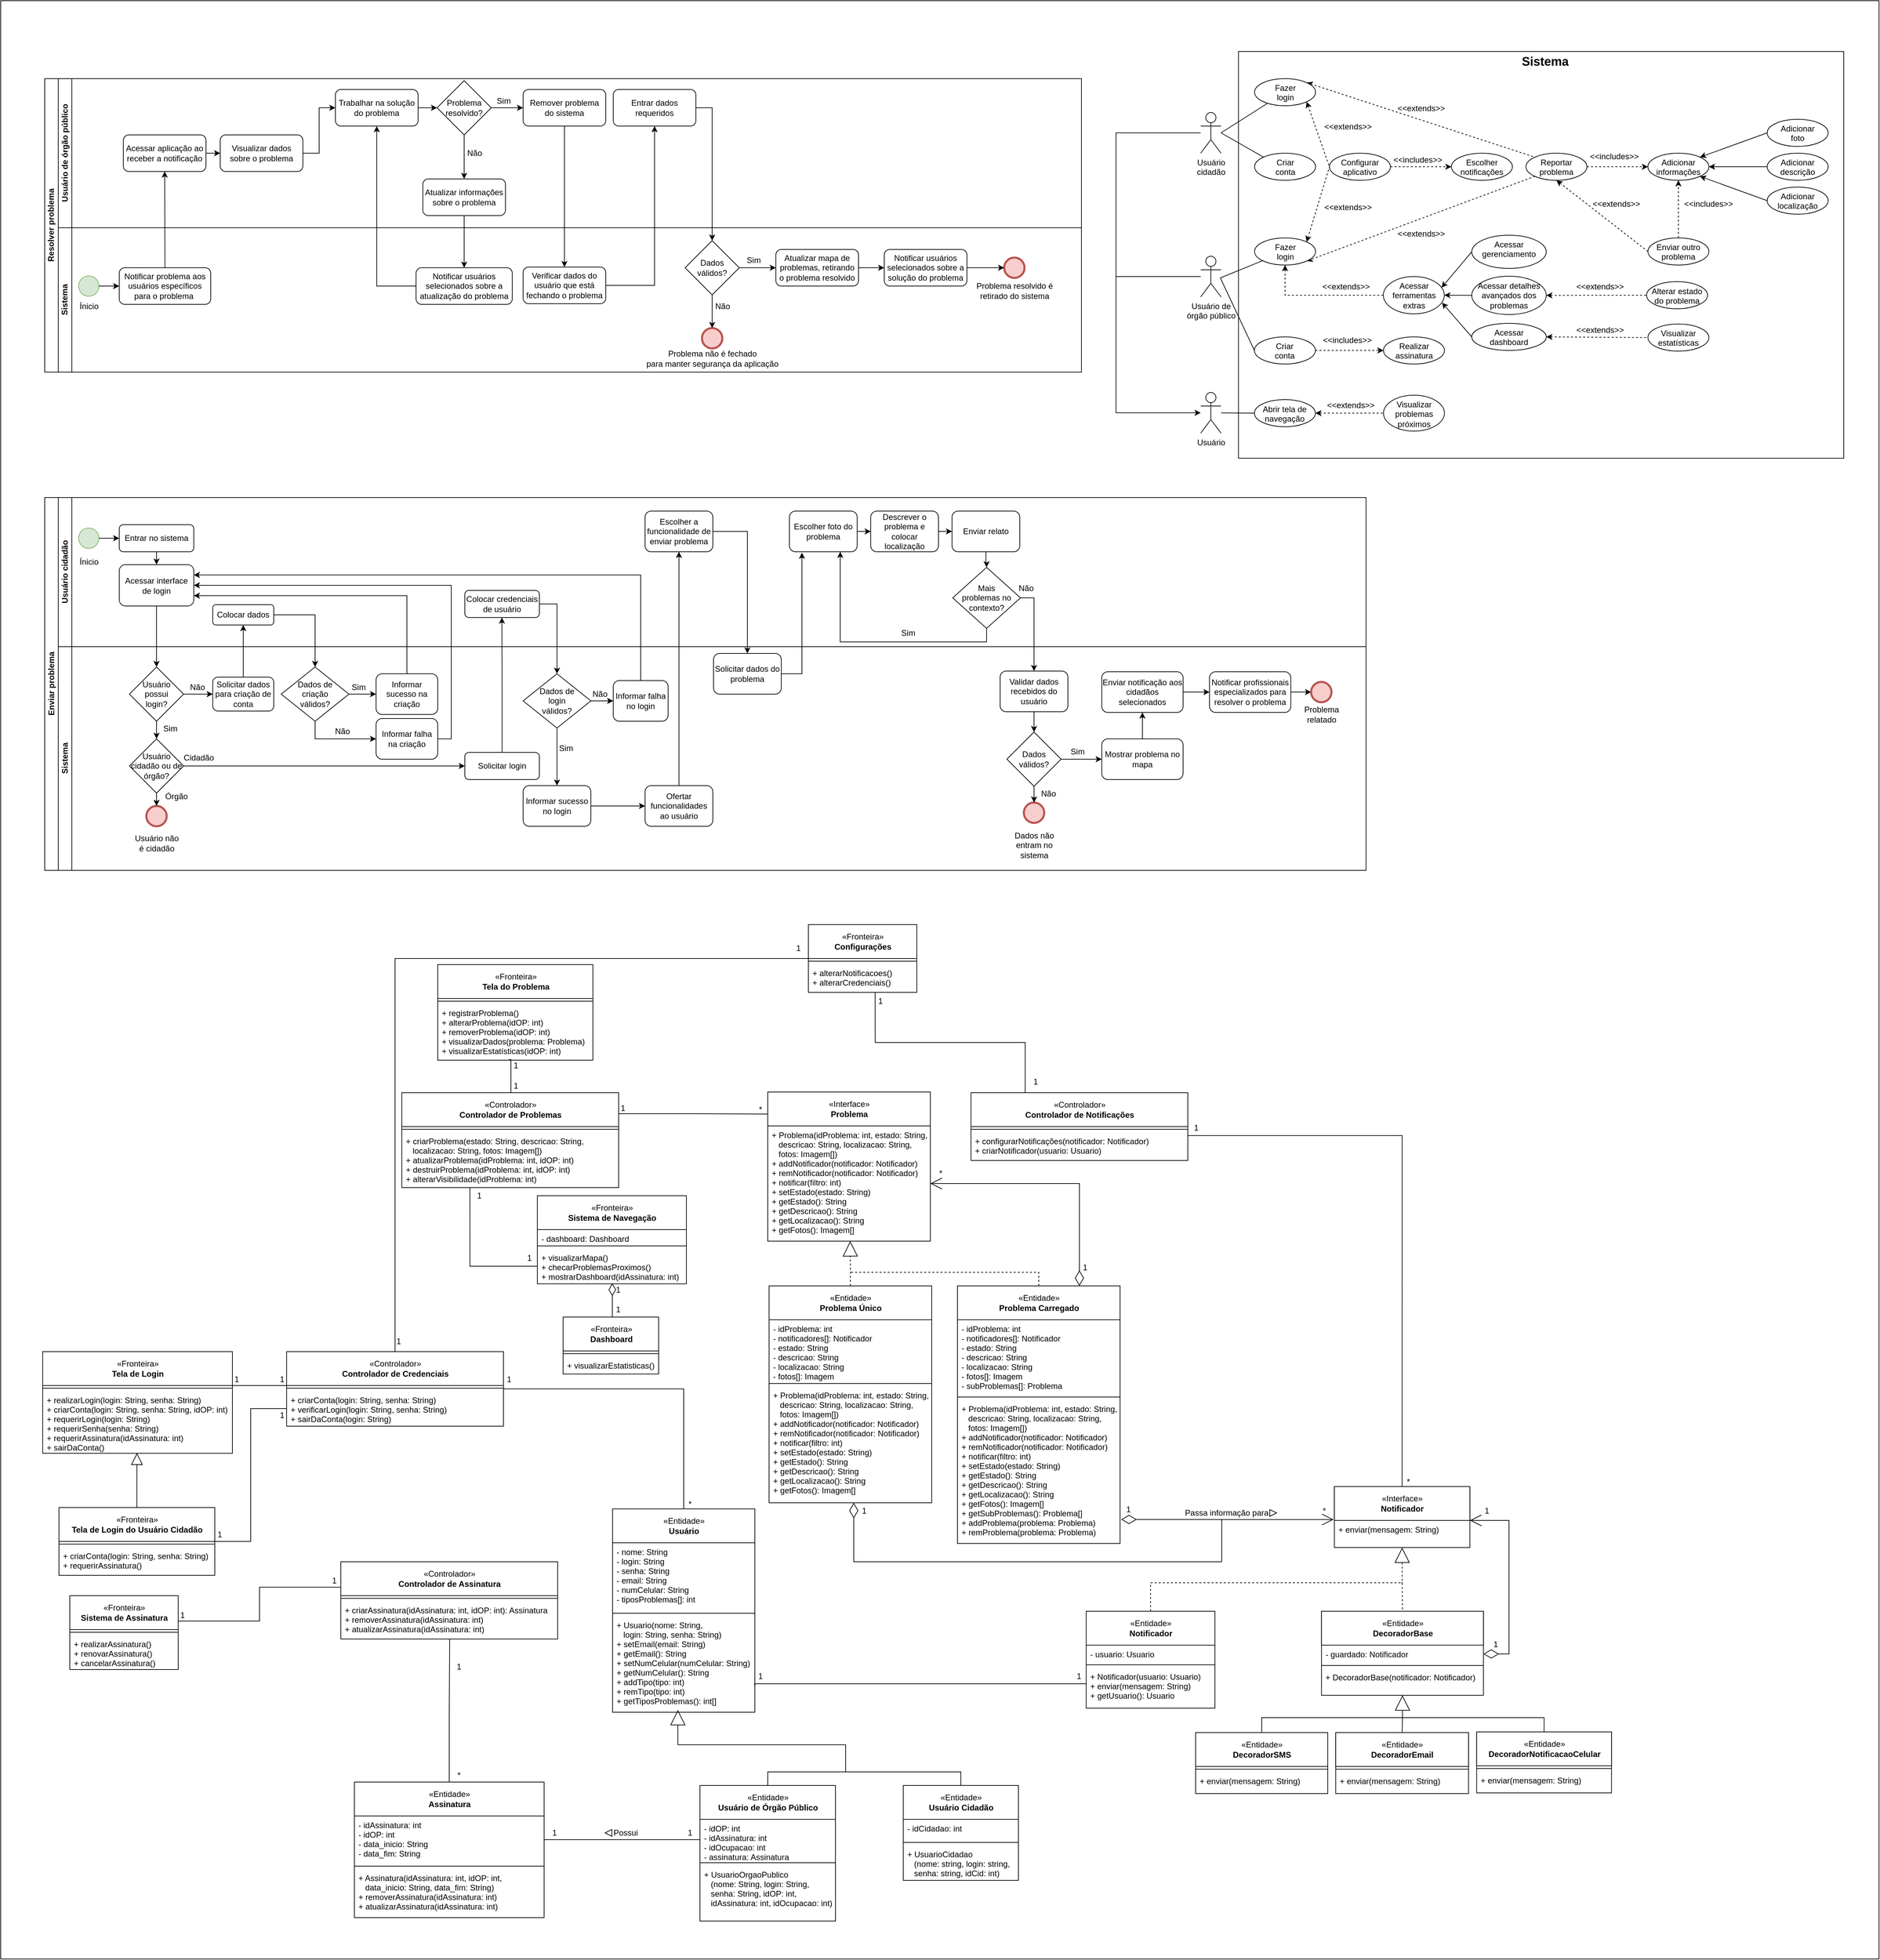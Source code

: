 <mxfile version="20.6.0" type="github">
  <diagram id="prtHgNgQTEPvFCAcTncT" name="Page-1">
    <mxGraphModel dx="905" dy="1685" grid="0" gridSize="10" guides="1" tooltips="1" connect="1" arrows="1" fold="1" page="1" pageScale="1" pageWidth="827" pageHeight="1169" math="0" shadow="0">
      <root>
        <mxCell id="0" />
        <mxCell id="1" parent="0" />
        <mxCell id="5aR4TUX6Dg4AHJ78NDCZ-175" value="" style="rounded=0;whiteSpace=wrap;html=1;" vertex="1" parent="1">
          <mxGeometry x="56" y="-613" width="2772" height="2889" as="geometry" />
        </mxCell>
        <mxCell id="KrCOuuEp5KImDa3JbPwK-99" value="" style="rounded=0;whiteSpace=wrap;html=1;" parent="1" vertex="1">
          <mxGeometry x="1882.75" y="-538" width="893.25" height="600" as="geometry" />
        </mxCell>
        <mxCell id="dNxyNK7c78bLwvsdeMH5-19" value="Enviar problema" style="swimlane;html=1;childLayout=stackLayout;resizeParent=1;resizeParentMax=0;horizontal=0;startSize=20;horizontalStack=0;" parent="1" vertex="1">
          <mxGeometry x="121" y="120" width="1950" height="550" as="geometry" />
        </mxCell>
        <mxCell id="cIBLLffN7kiiDERRV1R0-26" style="edgeStyle=orthogonalEdgeStyle;rounded=0;orthogonalLoop=1;jettySize=auto;html=1;exitX=1;exitY=0.5;exitDx=0;exitDy=0;entryX=0.5;entryY=0;entryDx=0;entryDy=0;" parent="dNxyNK7c78bLwvsdeMH5-19" source="cIBLLffN7kiiDERRV1R0-25" target="cIBLLffN7kiiDERRV1R0-28" edge="1">
          <mxGeometry relative="1" as="geometry">
            <mxPoint x="389.0" y="250.0" as="targetPoint" />
          </mxGeometry>
        </mxCell>
        <mxCell id="cIBLLffN7kiiDERRV1R0-31" style="edgeStyle=orthogonalEdgeStyle;rounded=0;orthogonalLoop=1;jettySize=auto;html=1;exitX=0.5;exitY=1;exitDx=0;exitDy=0;entryX=0.5;entryY=0;entryDx=0;entryDy=0;" parent="dNxyNK7c78bLwvsdeMH5-19" source="cIBLLffN7kiiDERRV1R0-30" target="cIBLLffN7kiiDERRV1R0-18" edge="1">
          <mxGeometry relative="1" as="geometry" />
        </mxCell>
        <mxCell id="cIBLLffN7kiiDERRV1R0-24" style="edgeStyle=orthogonalEdgeStyle;rounded=0;orthogonalLoop=1;jettySize=auto;html=1;exitX=0.5;exitY=0;exitDx=0;exitDy=0;entryX=0.5;entryY=1;entryDx=0;entryDy=0;" parent="dNxyNK7c78bLwvsdeMH5-19" source="cIBLLffN7kiiDERRV1R0-23" target="cIBLLffN7kiiDERRV1R0-25" edge="1">
          <mxGeometry relative="1" as="geometry">
            <mxPoint x="293" y="180.0" as="targetPoint" />
          </mxGeometry>
        </mxCell>
        <mxCell id="cIBLLffN7kiiDERRV1R0-61" value="" style="edgeStyle=orthogonalEdgeStyle;rounded=0;orthogonalLoop=1;jettySize=auto;html=1;exitX=1;exitY=0.5;exitDx=0;exitDy=0;" parent="dNxyNK7c78bLwvsdeMH5-19" source="cIBLLffN7kiiDERRV1R0-67" target="cIBLLffN7kiiDERRV1R0-60" edge="1">
          <mxGeometry relative="1" as="geometry">
            <mxPoint x="1549" y="191" as="sourcePoint" />
          </mxGeometry>
        </mxCell>
        <mxCell id="cIBLLffN7kiiDERRV1R0-35" style="edgeStyle=orthogonalEdgeStyle;rounded=0;orthogonalLoop=1;jettySize=auto;html=1;exitX=0.5;exitY=0;exitDx=0;exitDy=0;entryX=1;entryY=0.75;entryDx=0;entryDy=0;" parent="dNxyNK7c78bLwvsdeMH5-19" source="cIBLLffN7kiiDERRV1R0-32" target="cIBLLffN7kiiDERRV1R0-30" edge="1">
          <mxGeometry relative="1" as="geometry" />
        </mxCell>
        <mxCell id="cIBLLffN7kiiDERRV1R0-37" style="edgeStyle=orthogonalEdgeStyle;rounded=0;orthogonalLoop=1;jettySize=auto;html=1;exitX=1;exitY=0.5;exitDx=0;exitDy=0;entryX=1;entryY=0.5;entryDx=0;entryDy=0;" parent="dNxyNK7c78bLwvsdeMH5-19" source="cIBLLffN7kiiDERRV1R0-36" target="cIBLLffN7kiiDERRV1R0-30" edge="1">
          <mxGeometry relative="1" as="geometry" />
        </mxCell>
        <mxCell id="cIBLLffN7kiiDERRV1R0-43" style="edgeStyle=orthogonalEdgeStyle;rounded=0;orthogonalLoop=1;jettySize=auto;html=1;exitX=0.5;exitY=0;exitDx=0;exitDy=0;entryX=1;entryY=0.25;entryDx=0;entryDy=0;" parent="dNxyNK7c78bLwvsdeMH5-19" source="cIBLLffN7kiiDERRV1R0-41" target="cIBLLffN7kiiDERRV1R0-30" edge="1">
          <mxGeometry relative="1" as="geometry" />
        </mxCell>
        <mxCell id="cIBLLffN7kiiDERRV1R0-52" value="" style="edgeStyle=orthogonalEdgeStyle;rounded=0;orthogonalLoop=1;jettySize=auto;html=1;" parent="dNxyNK7c78bLwvsdeMH5-19" source="cIBLLffN7kiiDERRV1R0-49" target="cIBLLffN7kiiDERRV1R0-51" edge="1">
          <mxGeometry relative="1" as="geometry" />
        </mxCell>
        <mxCell id="cIBLLffN7kiiDERRV1R0-54" value="" style="edgeStyle=orthogonalEdgeStyle;rounded=0;orthogonalLoop=1;jettySize=auto;html=1;" parent="dNxyNK7c78bLwvsdeMH5-19" source="cIBLLffN7kiiDERRV1R0-51" target="cIBLLffN7kiiDERRV1R0-53" edge="1">
          <mxGeometry relative="1" as="geometry" />
        </mxCell>
        <mxCell id="cIBLLffN7kiiDERRV1R0-57" value="" style="edgeStyle=orthogonalEdgeStyle;rounded=0;orthogonalLoop=1;jettySize=auto;html=1;entryX=0.185;entryY=1.023;entryDx=0;entryDy=0;entryPerimeter=0;" parent="dNxyNK7c78bLwvsdeMH5-19" source="cIBLLffN7kiiDERRV1R0-53" target="cIBLLffN7kiiDERRV1R0-56" edge="1">
          <mxGeometry relative="1" as="geometry" />
        </mxCell>
        <mxCell id="dNxyNK7c78bLwvsdeMH5-21" value="Usuário cidadão" style="swimlane;html=1;startSize=20;horizontal=0;" parent="dNxyNK7c78bLwvsdeMH5-19" vertex="1">
          <mxGeometry x="20" width="1930" height="220" as="geometry" />
        </mxCell>
        <mxCell id="cIBLLffN7kiiDERRV1R0-2" value="" style="ellipse;whiteSpace=wrap;html=1;fillColor=#d5e8d4;strokeColor=#82b366;" parent="dNxyNK7c78bLwvsdeMH5-21" vertex="1">
          <mxGeometry x="30" y="45" width="30" height="30" as="geometry" />
        </mxCell>
        <mxCell id="cIBLLffN7kiiDERRV1R0-4" value="Entrar no sistema" style="rounded=1;whiteSpace=wrap;html=1;" parent="dNxyNK7c78bLwvsdeMH5-21" vertex="1">
          <mxGeometry x="90" y="40" width="110" height="40" as="geometry" />
        </mxCell>
        <mxCell id="cIBLLffN7kiiDERRV1R0-3" style="edgeStyle=orthogonalEdgeStyle;rounded=0;orthogonalLoop=1;jettySize=auto;html=1;exitX=1;exitY=0.5;exitDx=0;exitDy=0;" parent="dNxyNK7c78bLwvsdeMH5-21" source="cIBLLffN7kiiDERRV1R0-2" target="cIBLLffN7kiiDERRV1R0-4" edge="1">
          <mxGeometry relative="1" as="geometry">
            <mxPoint x="100" y="59.857" as="targetPoint" />
          </mxGeometry>
        </mxCell>
        <mxCell id="cIBLLffN7kiiDERRV1R0-25" value="Colocar dados" style="rounded=1;whiteSpace=wrap;html=1;" parent="dNxyNK7c78bLwvsdeMH5-21" vertex="1">
          <mxGeometry x="228" y="158" width="90" height="30" as="geometry" />
        </mxCell>
        <mxCell id="cIBLLffN7kiiDERRV1R0-30" value="Acessar interface de login" style="rounded=1;whiteSpace=wrap;html=1;" parent="dNxyNK7c78bLwvsdeMH5-21" vertex="1">
          <mxGeometry x="90" y="99" width="110" height="61" as="geometry" />
        </mxCell>
        <mxCell id="cIBLLffN7kiiDERRV1R0-6" style="edgeStyle=orthogonalEdgeStyle;rounded=0;orthogonalLoop=1;jettySize=auto;html=1;exitX=0.5;exitY=1;exitDx=0;exitDy=0;entryX=0.5;entryY=0;entryDx=0;entryDy=0;" parent="dNxyNK7c78bLwvsdeMH5-21" source="cIBLLffN7kiiDERRV1R0-4" target="cIBLLffN7kiiDERRV1R0-30" edge="1">
          <mxGeometry relative="1" as="geometry">
            <mxPoint x="145" y="110" as="targetPoint" />
          </mxGeometry>
        </mxCell>
        <mxCell id="cIBLLffN7kiiDERRV1R0-51" value="Escolher a funcionalidade de enviar problema" style="whiteSpace=wrap;html=1;rounded=1;" parent="dNxyNK7c78bLwvsdeMH5-21" vertex="1">
          <mxGeometry x="866" y="20" width="100" height="60" as="geometry" />
        </mxCell>
        <mxCell id="cIBLLffN7kiiDERRV1R0-56" value="Escolher foto do problema" style="whiteSpace=wrap;html=1;rounded=1;" parent="dNxyNK7c78bLwvsdeMH5-21" vertex="1">
          <mxGeometry x="1079" y="20" width="100" height="60" as="geometry" />
        </mxCell>
        <mxCell id="cIBLLffN7kiiDERRV1R0-58" value="Descrever o problema e colocar localização" style="whiteSpace=wrap;html=1;rounded=1;" parent="dNxyNK7c78bLwvsdeMH5-21" vertex="1">
          <mxGeometry x="1199" y="20" width="100" height="60" as="geometry" />
        </mxCell>
        <mxCell id="cIBLLffN7kiiDERRV1R0-59" value="" style="edgeStyle=orthogonalEdgeStyle;rounded=0;orthogonalLoop=1;jettySize=auto;html=1;" parent="dNxyNK7c78bLwvsdeMH5-21" source="cIBLLffN7kiiDERRV1R0-56" target="cIBLLffN7kiiDERRV1R0-58" edge="1">
          <mxGeometry relative="1" as="geometry" />
        </mxCell>
        <mxCell id="cIBLLffN7kiiDERRV1R0-65" value="Enviar relato" style="whiteSpace=wrap;html=1;rounded=1;" parent="dNxyNK7c78bLwvsdeMH5-21" vertex="1">
          <mxGeometry x="1319" y="20" width="100" height="60" as="geometry" />
        </mxCell>
        <mxCell id="cIBLLffN7kiiDERRV1R0-66" value="" style="edgeStyle=orthogonalEdgeStyle;rounded=0;orthogonalLoop=1;jettySize=auto;html=1;" parent="dNxyNK7c78bLwvsdeMH5-21" source="cIBLLffN7kiiDERRV1R0-58" target="cIBLLffN7kiiDERRV1R0-65" edge="1">
          <mxGeometry relative="1" as="geometry" />
        </mxCell>
        <mxCell id="cIBLLffN7kiiDERRV1R0-69" style="edgeStyle=orthogonalEdgeStyle;rounded=0;orthogonalLoop=1;jettySize=auto;html=1;exitX=0.5;exitY=1;exitDx=0;exitDy=0;entryX=0.75;entryY=1;entryDx=0;entryDy=0;" parent="dNxyNK7c78bLwvsdeMH5-21" source="cIBLLffN7kiiDERRV1R0-67" target="cIBLLffN7kiiDERRV1R0-56" edge="1">
          <mxGeometry relative="1" as="geometry" />
        </mxCell>
        <mxCell id="cIBLLffN7kiiDERRV1R0-67" value="Mais &lt;br&gt;problemas no contexto?" style="rhombus;whiteSpace=wrap;html=1;" parent="dNxyNK7c78bLwvsdeMH5-21" vertex="1">
          <mxGeometry x="1320" y="103" width="100" height="90" as="geometry" />
        </mxCell>
        <mxCell id="cIBLLffN7kiiDERRV1R0-68" value="" style="edgeStyle=orthogonalEdgeStyle;rounded=0;orthogonalLoop=1;jettySize=auto;html=1;entryX=0.5;entryY=0;entryDx=0;entryDy=0;" parent="dNxyNK7c78bLwvsdeMH5-21" source="cIBLLffN7kiiDERRV1R0-65" target="cIBLLffN7kiiDERRV1R0-67" edge="1">
          <mxGeometry relative="1" as="geometry" />
        </mxCell>
        <mxCell id="cIBLLffN7kiiDERRV1R0-72" value="Não" style="text;html=1;align=center;verticalAlign=middle;resizable=0;points=[];autosize=1;strokeColor=none;fillColor=none;" parent="dNxyNK7c78bLwvsdeMH5-21" vertex="1">
          <mxGeometry x="1403" y="118.5" width="50" height="30" as="geometry" />
        </mxCell>
        <mxCell id="IqBLIYd6sEZLPVgLXaBY-1" value="Ínicio" style="text;html=1;align=center;verticalAlign=middle;resizable=0;points=[];autosize=1;strokeColor=none;fillColor=none;" parent="dNxyNK7c78bLwvsdeMH5-21" vertex="1">
          <mxGeometry x="20" y="80" width="50" height="30" as="geometry" />
        </mxCell>
        <mxCell id="dNxyNK7c78bLwvsdeMH5-22" value="Sistema" style="swimlane;html=1;startSize=20;horizontal=0;" parent="dNxyNK7c78bLwvsdeMH5-19" vertex="1">
          <mxGeometry x="20" y="220" width="1930" height="330" as="geometry" />
        </mxCell>
        <mxCell id="cIBLLffN7kiiDERRV1R0-8" value="Usuário cidadão ou de órgão?" style="rhombus;whiteSpace=wrap;html=1;" parent="dNxyNK7c78bLwvsdeMH5-22" vertex="1">
          <mxGeometry x="105" y="136" width="80" height="80" as="geometry" />
        </mxCell>
        <mxCell id="cIBLLffN7kiiDERRV1R0-12" value="" style="ellipse;whiteSpace=wrap;html=1;fillColor=#f8cecc;strokeColor=#b85450;strokeWidth=3;" parent="dNxyNK7c78bLwvsdeMH5-22" vertex="1">
          <mxGeometry x="130" y="235" width="30" height="30" as="geometry" />
        </mxCell>
        <mxCell id="cIBLLffN7kiiDERRV1R0-14" value="Cidadão" style="text;html=1;align=center;verticalAlign=middle;resizable=0;points=[];autosize=1;strokeColor=none;fillColor=none;" parent="dNxyNK7c78bLwvsdeMH5-22" vertex="1">
          <mxGeometry x="172" y="149" width="70" height="30" as="geometry" />
        </mxCell>
        <mxCell id="cIBLLffN7kiiDERRV1R0-19" style="edgeStyle=orthogonalEdgeStyle;rounded=0;orthogonalLoop=1;jettySize=auto;html=1;exitX=0.5;exitY=1;exitDx=0;exitDy=0;entryX=0.5;entryY=0;entryDx=0;entryDy=0;" parent="dNxyNK7c78bLwvsdeMH5-22" source="cIBLLffN7kiiDERRV1R0-18" target="cIBLLffN7kiiDERRV1R0-8" edge="1">
          <mxGeometry relative="1" as="geometry" />
        </mxCell>
        <mxCell id="cIBLLffN7kiiDERRV1R0-18" value="Usuário possui &lt;br&gt;login?" style="rhombus;whiteSpace=wrap;html=1;" parent="dNxyNK7c78bLwvsdeMH5-22" vertex="1">
          <mxGeometry x="105" y="30" width="80" height="80" as="geometry" />
        </mxCell>
        <mxCell id="cIBLLffN7kiiDERRV1R0-20" value="Sim" style="text;html=1;align=center;verticalAlign=middle;resizable=0;points=[];autosize=1;strokeColor=none;fillColor=none;" parent="dNxyNK7c78bLwvsdeMH5-22" vertex="1">
          <mxGeometry x="145" y="106" width="40" height="30" as="geometry" />
        </mxCell>
        <mxCell id="cIBLLffN7kiiDERRV1R0-22" value="Não" style="text;html=1;align=center;verticalAlign=middle;resizable=0;points=[];autosize=1;strokeColor=none;fillColor=none;" parent="dNxyNK7c78bLwvsdeMH5-22" vertex="1">
          <mxGeometry x="180" y="45" width="50" height="30" as="geometry" />
        </mxCell>
        <mxCell id="cIBLLffN7kiiDERRV1R0-23" value="Solicitar dados para criação de conta" style="rounded=1;whiteSpace=wrap;html=1;" parent="dNxyNK7c78bLwvsdeMH5-22" vertex="1">
          <mxGeometry x="228" y="45" width="90" height="50" as="geometry" />
        </mxCell>
        <mxCell id="cIBLLffN7kiiDERRV1R0-28" value="Dados de &lt;br&gt;criação &lt;br&gt;válidos?" style="rhombus;whiteSpace=wrap;html=1;" parent="dNxyNK7c78bLwvsdeMH5-22" vertex="1">
          <mxGeometry x="329" y="30" width="100" height="80" as="geometry" />
        </mxCell>
        <mxCell id="cIBLLffN7kiiDERRV1R0-32" value="Informar sucesso na criação" style="rounded=1;whiteSpace=wrap;html=1;strokeColor=default;fillColor=default;" parent="dNxyNK7c78bLwvsdeMH5-22" vertex="1">
          <mxGeometry x="469" y="40" width="91" height="60" as="geometry" />
        </mxCell>
        <mxCell id="cIBLLffN7kiiDERRV1R0-29" style="edgeStyle=orthogonalEdgeStyle;rounded=0;orthogonalLoop=1;jettySize=auto;html=1;exitX=1;exitY=0.5;exitDx=0;exitDy=0;" parent="dNxyNK7c78bLwvsdeMH5-22" source="cIBLLffN7kiiDERRV1R0-28" target="cIBLLffN7kiiDERRV1R0-32" edge="1">
          <mxGeometry relative="1" as="geometry">
            <mxPoint x="449" y="70" as="targetPoint" />
          </mxGeometry>
        </mxCell>
        <mxCell id="cIBLLffN7kiiDERRV1R0-34" value="Sim" style="text;html=1;align=center;verticalAlign=middle;resizable=0;points=[];autosize=1;strokeColor=none;fillColor=none;" parent="dNxyNK7c78bLwvsdeMH5-22" vertex="1">
          <mxGeometry x="423" y="45" width="40" height="30" as="geometry" />
        </mxCell>
        <mxCell id="cIBLLffN7kiiDERRV1R0-36" value="Informar falha na criação" style="rounded=1;whiteSpace=wrap;html=1;strokeColor=default;fillColor=default;" parent="dNxyNK7c78bLwvsdeMH5-22" vertex="1">
          <mxGeometry x="469" y="106" width="91" height="60" as="geometry" />
        </mxCell>
        <mxCell id="cIBLLffN7kiiDERRV1R0-33" style="edgeStyle=orthogonalEdgeStyle;rounded=0;orthogonalLoop=1;jettySize=auto;html=1;exitX=0.5;exitY=1;exitDx=0;exitDy=0;entryX=0;entryY=0.5;entryDx=0;entryDy=0;" parent="dNxyNK7c78bLwvsdeMH5-22" source="cIBLLffN7kiiDERRV1R0-28" target="cIBLLffN7kiiDERRV1R0-36" edge="1">
          <mxGeometry relative="1" as="geometry">
            <mxPoint x="378.714" y="130" as="targetPoint" />
          </mxGeometry>
        </mxCell>
        <mxCell id="cIBLLffN7kiiDERRV1R0-38" value="Não" style="text;html=1;align=center;verticalAlign=middle;resizable=0;points=[];autosize=1;strokeColor=none;fillColor=none;" parent="dNxyNK7c78bLwvsdeMH5-22" vertex="1">
          <mxGeometry x="394" y="110" width="50" height="30" as="geometry" />
        </mxCell>
        <mxCell id="cIBLLffN7kiiDERRV1R0-42" value="" style="edgeStyle=orthogonalEdgeStyle;rounded=0;orthogonalLoop=1;jettySize=auto;html=1;" parent="dNxyNK7c78bLwvsdeMH5-22" source="cIBLLffN7kiiDERRV1R0-40" target="cIBLLffN7kiiDERRV1R0-41" edge="1">
          <mxGeometry relative="1" as="geometry" />
        </mxCell>
        <mxCell id="cIBLLffN7kiiDERRV1R0-40" value="Dados de &lt;br&gt;login&lt;br&gt;válidos?" style="rhombus;whiteSpace=wrap;html=1;" parent="dNxyNK7c78bLwvsdeMH5-22" vertex="1">
          <mxGeometry x="686" y="40" width="100" height="80" as="geometry" />
        </mxCell>
        <mxCell id="cIBLLffN7kiiDERRV1R0-41" value="Informar falha no login" style="whiteSpace=wrap;html=1;rounded=1;" parent="dNxyNK7c78bLwvsdeMH5-22" vertex="1">
          <mxGeometry x="819" y="50" width="81" height="60" as="geometry" />
        </mxCell>
        <mxCell id="cIBLLffN7kiiDERRV1R0-44" value="Não" style="text;html=1;align=center;verticalAlign=middle;resizable=0;points=[];autosize=1;strokeColor=none;fillColor=none;" parent="dNxyNK7c78bLwvsdeMH5-22" vertex="1">
          <mxGeometry x="774" y="55" width="50" height="30" as="geometry" />
        </mxCell>
        <mxCell id="cIBLLffN7kiiDERRV1R0-50" value="" style="edgeStyle=orthogonalEdgeStyle;rounded=0;orthogonalLoop=1;jettySize=auto;html=1;" parent="dNxyNK7c78bLwvsdeMH5-22" source="cIBLLffN7kiiDERRV1R0-45" target="cIBLLffN7kiiDERRV1R0-49" edge="1">
          <mxGeometry relative="1" as="geometry" />
        </mxCell>
        <mxCell id="cIBLLffN7kiiDERRV1R0-45" value="Informar sucesso no login" style="whiteSpace=wrap;html=1;rounded=1;" parent="dNxyNK7c78bLwvsdeMH5-22" vertex="1">
          <mxGeometry x="686" y="205" width="100" height="60" as="geometry" />
        </mxCell>
        <mxCell id="cIBLLffN7kiiDERRV1R0-46" value="" style="edgeStyle=orthogonalEdgeStyle;rounded=0;orthogonalLoop=1;jettySize=auto;html=1;" parent="dNxyNK7c78bLwvsdeMH5-22" source="cIBLLffN7kiiDERRV1R0-40" target="cIBLLffN7kiiDERRV1R0-45" edge="1">
          <mxGeometry relative="1" as="geometry" />
        </mxCell>
        <mxCell id="cIBLLffN7kiiDERRV1R0-49" value="Ofertar funcionalidades ao usuário" style="whiteSpace=wrap;html=1;rounded=1;" parent="dNxyNK7c78bLwvsdeMH5-22" vertex="1">
          <mxGeometry x="866" y="205" width="100" height="60" as="geometry" />
        </mxCell>
        <mxCell id="cIBLLffN7kiiDERRV1R0-53" value="Solicitar dados do problema" style="whiteSpace=wrap;html=1;rounded=1;" parent="dNxyNK7c78bLwvsdeMH5-22" vertex="1">
          <mxGeometry x="967" y="10" width="100" height="60" as="geometry" />
        </mxCell>
        <mxCell id="cIBLLffN7kiiDERRV1R0-60" value="Validar dados recebidos do usuário" style="whiteSpace=wrap;html=1;rounded=1;" parent="dNxyNK7c78bLwvsdeMH5-22" vertex="1">
          <mxGeometry x="1390" y="36" width="100" height="60" as="geometry" />
        </mxCell>
        <mxCell id="cIBLLffN7kiiDERRV1R0-63" value="Dados válidos?" style="rhombus;whiteSpace=wrap;html=1;" parent="dNxyNK7c78bLwvsdeMH5-22" vertex="1">
          <mxGeometry x="1400" y="126" width="80" height="80" as="geometry" />
        </mxCell>
        <mxCell id="cIBLLffN7kiiDERRV1R0-64" value="" style="edgeStyle=orthogonalEdgeStyle;rounded=0;orthogonalLoop=1;jettySize=auto;html=1;" parent="dNxyNK7c78bLwvsdeMH5-22" source="cIBLLffN7kiiDERRV1R0-60" target="cIBLLffN7kiiDERRV1R0-63" edge="1">
          <mxGeometry relative="1" as="geometry" />
        </mxCell>
        <mxCell id="cIBLLffN7kiiDERRV1R0-11" value="Órgão" style="text;html=1;align=center;verticalAlign=middle;resizable=0;points=[];autosize=1;strokeColor=none;fillColor=none;" parent="dNxyNK7c78bLwvsdeMH5-22" vertex="1">
          <mxGeometry x="144" y="206" width="60" height="30" as="geometry" />
        </mxCell>
        <mxCell id="cIBLLffN7kiiDERRV1R0-9" style="edgeStyle=orthogonalEdgeStyle;rounded=0;orthogonalLoop=1;jettySize=auto;html=1;exitX=0.5;exitY=1;exitDx=0;exitDy=0;entryX=0.5;entryY=0;entryDx=0;entryDy=0;" parent="dNxyNK7c78bLwvsdeMH5-22" source="cIBLLffN7kiiDERRV1R0-8" target="cIBLLffN7kiiDERRV1R0-12" edge="1">
          <mxGeometry relative="1" as="geometry">
            <mxPoint x="143.714" y="226" as="targetPoint" />
          </mxGeometry>
        </mxCell>
        <mxCell id="cIBLLffN7kiiDERRV1R0-21" style="edgeStyle=orthogonalEdgeStyle;rounded=0;orthogonalLoop=1;jettySize=auto;html=1;exitX=1;exitY=0.5;exitDx=0;exitDy=0;entryX=0;entryY=0.5;entryDx=0;entryDy=0;" parent="dNxyNK7c78bLwvsdeMH5-22" source="cIBLLffN7kiiDERRV1R0-18" target="cIBLLffN7kiiDERRV1R0-23" edge="1">
          <mxGeometry relative="1" as="geometry">
            <mxPoint x="229" y="49.857" as="targetPoint" />
          </mxGeometry>
        </mxCell>
        <mxCell id="cIBLLffN7kiiDERRV1R0-74" value="" style="ellipse;whiteSpace=wrap;html=1;fillColor=#f8cecc;strokeColor=#b85450;strokeWidth=3;" parent="dNxyNK7c78bLwvsdeMH5-22" vertex="1">
          <mxGeometry x="1425" y="230" width="30" height="30" as="geometry" />
        </mxCell>
        <mxCell id="cIBLLffN7kiiDERRV1R0-77" value="Sim" style="text;html=1;align=center;verticalAlign=middle;resizable=0;points=[];autosize=1;strokeColor=none;fillColor=none;" parent="dNxyNK7c78bLwvsdeMH5-22" vertex="1">
          <mxGeometry x="1484" y="140" width="40" height="30" as="geometry" />
        </mxCell>
        <mxCell id="cIBLLffN7kiiDERRV1R0-78" value="Enviar notificação aos cidadãos selecionados" style="whiteSpace=wrap;html=1;rounded=1;" parent="dNxyNK7c78bLwvsdeMH5-22" vertex="1">
          <mxGeometry x="1540" y="37" width="120" height="60" as="geometry" />
        </mxCell>
        <mxCell id="cIBLLffN7kiiDERRV1R0-83" style="edgeStyle=orthogonalEdgeStyle;rounded=0;orthogonalLoop=1;jettySize=auto;html=1;exitX=1;exitY=0.5;exitDx=0;exitDy=0;entryX=0;entryY=0.5;entryDx=0;entryDy=0;" parent="dNxyNK7c78bLwvsdeMH5-22" source="cIBLLffN7kiiDERRV1R0-80" target="cIBLLffN7kiiDERRV1R0-82" edge="1">
          <mxGeometry relative="1" as="geometry" />
        </mxCell>
        <mxCell id="cIBLLffN7kiiDERRV1R0-80" value="Notificar profissionais especializados para resolver o problema" style="whiteSpace=wrap;html=1;rounded=1;" parent="dNxyNK7c78bLwvsdeMH5-22" vertex="1">
          <mxGeometry x="1699" y="37" width="120" height="60" as="geometry" />
        </mxCell>
        <mxCell id="cIBLLffN7kiiDERRV1R0-81" value="" style="edgeStyle=orthogonalEdgeStyle;rounded=0;orthogonalLoop=1;jettySize=auto;html=1;" parent="dNxyNK7c78bLwvsdeMH5-22" source="cIBLLffN7kiiDERRV1R0-78" target="cIBLLffN7kiiDERRV1R0-80" edge="1">
          <mxGeometry relative="1" as="geometry" />
        </mxCell>
        <mxCell id="cIBLLffN7kiiDERRV1R0-82" value="" style="ellipse;whiteSpace=wrap;html=1;fillColor=#f8cecc;strokeColor=#b85450;strokeWidth=3;" parent="dNxyNK7c78bLwvsdeMH5-22" vertex="1">
          <mxGeometry x="1849" y="52" width="30" height="30" as="geometry" />
        </mxCell>
        <mxCell id="IqBLIYd6sEZLPVgLXaBY-2" value="Usuário não &lt;br&gt;é cidadão" style="text;html=1;align=center;verticalAlign=middle;resizable=0;points=[];autosize=1;strokeColor=none;fillColor=none;" parent="dNxyNK7c78bLwvsdeMH5-22" vertex="1">
          <mxGeometry x="100" y="270" width="90" height="40" as="geometry" />
        </mxCell>
        <mxCell id="IqBLIYd6sEZLPVgLXaBY-3" value="Dados não&lt;br&gt;entram no &lt;br&gt;sistema" style="text;html=1;align=center;verticalAlign=middle;resizable=0;points=[];autosize=1;strokeColor=none;fillColor=none;" parent="dNxyNK7c78bLwvsdeMH5-22" vertex="1">
          <mxGeometry x="1400" y="263" width="80" height="60" as="geometry" />
        </mxCell>
        <mxCell id="IqBLIYd6sEZLPVgLXaBY-4" value="Problema&lt;br&gt;relatado" style="text;html=1;align=center;verticalAlign=middle;resizable=0;points=[];autosize=1;strokeColor=none;fillColor=none;" parent="dNxyNK7c78bLwvsdeMH5-22" vertex="1">
          <mxGeometry x="1829" y="80" width="70" height="40" as="geometry" />
        </mxCell>
        <mxCell id="cIBLLffN7kiiDERRV1R0-16" style="edgeStyle=orthogonalEdgeStyle;rounded=0;orthogonalLoop=1;jettySize=auto;html=1;exitX=0.5;exitY=0;exitDx=0;exitDy=0;" parent="1" source="cIBLLffN7kiiDERRV1R0-15" edge="1">
          <mxGeometry relative="1" as="geometry">
            <mxPoint x="795.714" y="297.0" as="targetPoint" />
          </mxGeometry>
        </mxCell>
        <mxCell id="cIBLLffN7kiiDERRV1R0-15" value="Solicitar login" style="rounded=1;whiteSpace=wrap;html=1;" parent="1" vertex="1">
          <mxGeometry x="741" y="496" width="110" height="40" as="geometry" />
        </mxCell>
        <mxCell id="cIBLLffN7kiiDERRV1R0-13" style="edgeStyle=orthogonalEdgeStyle;rounded=0;orthogonalLoop=1;jettySize=auto;html=1;exitX=1;exitY=0.5;exitDx=0;exitDy=0;entryX=0;entryY=0.5;entryDx=0;entryDy=0;" parent="1" source="cIBLLffN7kiiDERRV1R0-8" target="cIBLLffN7kiiDERRV1R0-15" edge="1">
          <mxGeometry relative="1" as="geometry">
            <mxPoint x="390" y="496" as="targetPoint" />
          </mxGeometry>
        </mxCell>
        <mxCell id="cIBLLffN7kiiDERRV1R0-39" style="edgeStyle=orthogonalEdgeStyle;rounded=0;orthogonalLoop=1;jettySize=auto;html=1;exitX=1;exitY=0.5;exitDx=0;exitDy=0;entryX=0.5;entryY=0;entryDx=0;entryDy=0;" parent="1" source="cIBLLffN7kiiDERRV1R0-17" target="cIBLLffN7kiiDERRV1R0-40" edge="1">
          <mxGeometry relative="1" as="geometry">
            <mxPoint x="940.0" y="350.0" as="targetPoint" />
          </mxGeometry>
        </mxCell>
        <mxCell id="cIBLLffN7kiiDERRV1R0-17" value="Colocar credenciais de usuário" style="rounded=1;whiteSpace=wrap;html=1;" parent="1" vertex="1">
          <mxGeometry x="741" y="257" width="110" height="40" as="geometry" />
        </mxCell>
        <mxCell id="cIBLLffN7kiiDERRV1R0-70" value="Sim" style="text;html=1;align=center;verticalAlign=middle;resizable=0;points=[];autosize=1;strokeColor=none;fillColor=none;" parent="1" vertex="1">
          <mxGeometry x="1375" y="305" width="40" height="30" as="geometry" />
        </mxCell>
        <mxCell id="cIBLLffN7kiiDERRV1R0-73" style="edgeStyle=orthogonalEdgeStyle;rounded=0;orthogonalLoop=1;jettySize=auto;html=1;exitX=0.5;exitY=1;exitDx=0;exitDy=0;" parent="1" source="cIBLLffN7kiiDERRV1R0-63" edge="1">
          <mxGeometry relative="1" as="geometry">
            <mxPoint x="1581.065" y="570" as="targetPoint" />
          </mxGeometry>
        </mxCell>
        <mxCell id="cIBLLffN7kiiDERRV1R0-79" value="" style="edgeStyle=orthogonalEdgeStyle;rounded=0;orthogonalLoop=1;jettySize=auto;html=1;" parent="1" source="cIBLLffN7kiiDERRV1R0-75" target="cIBLLffN7kiiDERRV1R0-78" edge="1">
          <mxGeometry relative="1" as="geometry" />
        </mxCell>
        <mxCell id="cIBLLffN7kiiDERRV1R0-75" value="Mostrar problema no mapa" style="whiteSpace=wrap;html=1;rounded=1;" parent="1" vertex="1">
          <mxGeometry x="1681" y="476" width="120" height="60" as="geometry" />
        </mxCell>
        <mxCell id="cIBLLffN7kiiDERRV1R0-76" value="" style="edgeStyle=orthogonalEdgeStyle;rounded=0;orthogonalLoop=1;jettySize=auto;html=1;" parent="1" source="cIBLLffN7kiiDERRV1R0-63" target="cIBLLffN7kiiDERRV1R0-75" edge="1">
          <mxGeometry relative="1" as="geometry" />
        </mxCell>
        <mxCell id="cIBLLffN7kiiDERRV1R0-84" value="Não" style="text;html=1;align=center;verticalAlign=middle;resizable=0;points=[];autosize=1;strokeColor=none;fillColor=none;" parent="1" vertex="1">
          <mxGeometry x="1577" y="542" width="50" height="30" as="geometry" />
        </mxCell>
        <mxCell id="KrCOuuEp5KImDa3JbPwK-63" value="" style="edgeStyle=orthogonalEdgeStyle;rounded=0;orthogonalLoop=1;jettySize=auto;html=1;startArrow=none;startFill=0;endArrow=none;endFill=0;" parent="1" source="IqBLIYd6sEZLPVgLXaBY-5" edge="1">
          <mxGeometry relative="1" as="geometry">
            <mxPoint x="1707" y="-418" as="targetPoint" />
          </mxGeometry>
        </mxCell>
        <mxCell id="IqBLIYd6sEZLPVgLXaBY-5" value="Usuário &lt;br&gt;cidadão" style="shape=umlActor;verticalLabelPosition=bottom;verticalAlign=top;html=1;outlineConnect=0;" parent="1" vertex="1">
          <mxGeometry x="1827" y="-448" width="30" height="60" as="geometry" />
        </mxCell>
        <mxCell id="KrCOuuEp5KImDa3JbPwK-65" value="" style="edgeStyle=orthogonalEdgeStyle;rounded=0;orthogonalLoop=1;jettySize=auto;html=1;startArrow=none;startFill=0;endArrow=none;endFill=0;" parent="1" source="IqBLIYd6sEZLPVgLXaBY-6" edge="1">
          <mxGeometry relative="1" as="geometry">
            <mxPoint x="1822" y="-206" as="sourcePoint" />
            <mxPoint x="1702" y="-206" as="targetPoint" />
          </mxGeometry>
        </mxCell>
        <mxCell id="IqBLIYd6sEZLPVgLXaBY-6" value="Usuário de &lt;br&gt;órgão público" style="shape=umlActor;verticalLabelPosition=bottom;verticalAlign=top;html=1;outlineConnect=0;" parent="1" vertex="1">
          <mxGeometry x="1827" y="-236" width="30" height="60" as="geometry" />
        </mxCell>
        <mxCell id="IqBLIYd6sEZLPVgLXaBY-8" value="Sim" style="text;html=1;align=center;verticalAlign=middle;resizable=0;points=[];autosize=1;strokeColor=none;fillColor=none;" parent="1" vertex="1">
          <mxGeometry x="870" y="475" width="40" height="30" as="geometry" />
        </mxCell>
        <mxCell id="KrCOuuEp5KImDa3JbPwK-34" style="edgeStyle=none;rounded=0;orthogonalLoop=1;jettySize=auto;html=1;exitX=0.5;exitY=1;exitDx=0;exitDy=0;dashed=1;startArrow=classic;startFill=1;endArrow=none;endFill=0;entryX=0;entryY=0.5;entryDx=0;entryDy=0;" parent="1" source="KrCOuuEp5KImDa3JbPwK-8" target="KrCOuuEp5KImDa3JbPwK-35" edge="1">
          <mxGeometry relative="1" as="geometry">
            <mxPoint x="2546" y="-228" as="targetPoint" />
          </mxGeometry>
        </mxCell>
        <mxCell id="KrCOuuEp5KImDa3JbPwK-36" style="edgeStyle=none;rounded=0;orthogonalLoop=1;jettySize=auto;html=1;exitX=1;exitY=0.5;exitDx=0;exitDy=0;dashed=1;startArrow=none;startFill=0;endArrow=classic;endFill=1;entryX=0;entryY=0.5;entryDx=0;entryDy=0;" parent="1" source="KrCOuuEp5KImDa3JbPwK-8" target="KrCOuuEp5KImDa3JbPwK-37" edge="1">
          <mxGeometry relative="1" as="geometry">
            <mxPoint x="2426" y="-367.963" as="targetPoint" />
          </mxGeometry>
        </mxCell>
        <mxCell id="KrCOuuEp5KImDa3JbPwK-77" style="edgeStyle=none;rounded=0;orthogonalLoop=1;jettySize=auto;html=1;exitX=0;exitY=1;exitDx=0;exitDy=0;entryX=1;entryY=1;entryDx=0;entryDy=0;dashed=1;startArrow=none;startFill=0;endArrow=classic;endFill=1;" parent="1" source="KrCOuuEp5KImDa3JbPwK-8" target="KrCOuuEp5KImDa3JbPwK-70" edge="1">
          <mxGeometry relative="1" as="geometry" />
        </mxCell>
        <mxCell id="KrCOuuEp5KImDa3JbPwK-8" value="Reportar&lt;br&gt;problema" style="ellipse;whiteSpace=wrap;html=1;verticalAlign=top;" parent="1" vertex="1">
          <mxGeometry x="2307" y="-388" width="90" height="40" as="geometry" />
        </mxCell>
        <mxCell id="KrCOuuEp5KImDa3JbPwK-49" style="edgeStyle=none;rounded=0;orthogonalLoop=1;jettySize=auto;html=1;exitX=1;exitY=0.5;exitDx=0;exitDy=0;startArrow=classic;startFill=1;endArrow=none;endFill=0;entryX=0;entryY=0.5;entryDx=0;entryDy=0;dashed=1;" parent="1" source="KrCOuuEp5KImDa3JbPwK-10" target="KrCOuuEp5KImDa3JbPwK-50" edge="1">
          <mxGeometry relative="1" as="geometry">
            <mxPoint x="2085.62" y="61.093" as="targetPoint" />
          </mxGeometry>
        </mxCell>
        <mxCell id="KrCOuuEp5KImDa3JbPwK-10" value="Abrir tela de navegação" style="ellipse;whiteSpace=wrap;html=1;verticalAlign=top;" parent="1" vertex="1">
          <mxGeometry x="1906.25" y="-24.5" width="90" height="40" as="geometry" />
        </mxCell>
        <mxCell id="KrCOuuEp5KImDa3JbPwK-21" style="edgeStyle=none;rounded=0;orthogonalLoop=1;jettySize=auto;html=1;exitX=1;exitY=0.5;exitDx=0;exitDy=0;dashed=1;startArrow=none;startFill=0;endArrow=classic;endFill=1;entryX=0;entryY=0.5;entryDx=0;entryDy=0;" parent="1" source="KrCOuuEp5KImDa3JbPwK-11" target="KrCOuuEp5KImDa3JbPwK-22" edge="1">
          <mxGeometry relative="1" as="geometry">
            <mxPoint x="2267" y="-367.963" as="targetPoint" />
          </mxGeometry>
        </mxCell>
        <mxCell id="KrCOuuEp5KImDa3JbPwK-11" value="Configurar aplicativo" style="ellipse;whiteSpace=wrap;html=1;verticalAlign=top;" parent="1" vertex="1">
          <mxGeometry x="2017" y="-388" width="90" height="40" as="geometry" />
        </mxCell>
        <mxCell id="KrCOuuEp5KImDa3JbPwK-15" style="edgeStyle=none;rounded=0;orthogonalLoop=1;jettySize=auto;html=1;entryX=0;entryY=0.5;entryDx=0;entryDy=0;startArrow=none;startFill=0;endArrow=none;endFill=0;" parent="1" source="KrCOuuEp5KImDa3JbPwK-57" target="KrCOuuEp5KImDa3JbPwK-10" edge="1">
          <mxGeometry relative="1" as="geometry">
            <mxPoint x="1857" y="-54.5" as="sourcePoint" />
          </mxGeometry>
        </mxCell>
        <mxCell id="KrCOuuEp5KImDa3JbPwK-16" style="edgeStyle=none;rounded=0;orthogonalLoop=1;jettySize=auto;html=1;exitX=1;exitY=0;exitDx=0;exitDy=0;startArrow=classic;startFill=1;endArrow=none;endFill=0;dashed=1;entryX=0;entryY=0;entryDx=0;entryDy=0;" parent="1" source="KrCOuuEp5KImDa3JbPwK-1" target="KrCOuuEp5KImDa3JbPwK-8" edge="1">
          <mxGeometry relative="1" as="geometry">
            <mxPoint x="2067" y="-528" as="targetPoint" />
          </mxGeometry>
        </mxCell>
        <mxCell id="KrCOuuEp5KImDa3JbPwK-17" style="edgeStyle=none;rounded=0;orthogonalLoop=1;jettySize=auto;html=1;exitX=1;exitY=1;exitDx=0;exitDy=0;entryX=0;entryY=0.5;entryDx=0;entryDy=0;startArrow=classic;startFill=1;endArrow=none;endFill=0;dashed=1;" parent="1" source="KrCOuuEp5KImDa3JbPwK-1" target="KrCOuuEp5KImDa3JbPwK-11" edge="1">
          <mxGeometry relative="1" as="geometry">
            <mxPoint x="1973.701" y="-507.995" as="sourcePoint" />
          </mxGeometry>
        </mxCell>
        <mxCell id="KrCOuuEp5KImDa3JbPwK-1" value="Fazer &lt;br&gt;login" style="ellipse;whiteSpace=wrap;html=1;verticalAlign=top;" parent="1" vertex="1">
          <mxGeometry x="1906.5" y="-498" width="90" height="40" as="geometry" />
        </mxCell>
        <mxCell id="KrCOuuEp5KImDa3JbPwK-12" value="" style="rounded=0;orthogonalLoop=1;jettySize=auto;html=1;endArrow=none;endFill=0;" parent="1" target="KrCOuuEp5KImDa3JbPwK-1" edge="1">
          <mxGeometry relative="1" as="geometry">
            <mxPoint x="1857" y="-418" as="sourcePoint" />
            <mxPoint x="1951" y="-418" as="targetPoint" />
          </mxGeometry>
        </mxCell>
        <mxCell id="KrCOuuEp5KImDa3JbPwK-14" style="edgeStyle=none;rounded=0;orthogonalLoop=1;jettySize=auto;html=1;exitX=0;exitY=0;exitDx=0;exitDy=0;startArrow=none;startFill=0;endArrow=none;endFill=0;" parent="1" source="KrCOuuEp5KImDa3JbPwK-13" edge="1">
          <mxGeometry relative="1" as="geometry">
            <mxPoint x="1857" y="-418" as="targetPoint" />
          </mxGeometry>
        </mxCell>
        <mxCell id="KrCOuuEp5KImDa3JbPwK-13" value="Criar &lt;br&gt;conta" style="ellipse;whiteSpace=wrap;html=1;verticalAlign=top;" parent="1" vertex="1">
          <mxGeometry x="1906.5" y="-388" width="90" height="40" as="geometry" />
        </mxCell>
        <mxCell id="KrCOuuEp5KImDa3JbPwK-20" value="&amp;lt;&amp;lt;extends&amp;gt;&amp;gt;" style="text;html=1;align=center;verticalAlign=middle;resizable=0;points=[];autosize=1;strokeColor=none;fillColor=none;" parent="1" vertex="1">
          <mxGeometry x="1998.5" y="-442" width="90" height="30" as="geometry" />
        </mxCell>
        <mxCell id="KrCOuuEp5KImDa3JbPwK-22" value="Escolher notificações" style="ellipse;whiteSpace=wrap;html=1;verticalAlign=top;" parent="1" vertex="1">
          <mxGeometry x="2197" y="-388" width="90" height="40" as="geometry" />
        </mxCell>
        <mxCell id="KrCOuuEp5KImDa3JbPwK-23" value="&amp;lt;&amp;lt;includes&amp;gt;&amp;gt;" style="text;html=1;align=center;verticalAlign=middle;resizable=0;points=[];autosize=1;strokeColor=none;fillColor=none;" parent="1" vertex="1">
          <mxGeometry x="2096.5" y="-393" width="100" height="30" as="geometry" />
        </mxCell>
        <mxCell id="KrCOuuEp5KImDa3JbPwK-41" style="edgeStyle=none;rounded=0;orthogonalLoop=1;jettySize=auto;html=1;exitX=0.5;exitY=0;exitDx=0;exitDy=0;entryX=0.5;entryY=1;entryDx=0;entryDy=0;dashed=1;startArrow=none;startFill=0;endArrow=classic;endFill=1;" parent="1" source="KrCOuuEp5KImDa3JbPwK-35" target="KrCOuuEp5KImDa3JbPwK-37" edge="1">
          <mxGeometry relative="1" as="geometry" />
        </mxCell>
        <mxCell id="KrCOuuEp5KImDa3JbPwK-35" value="Enviar outro problema" style="ellipse;whiteSpace=wrap;html=1;verticalAlign=top;" parent="1" vertex="1">
          <mxGeometry x="2487" y="-263" width="90" height="40" as="geometry" />
        </mxCell>
        <mxCell id="KrCOuuEp5KImDa3JbPwK-43" style="edgeStyle=none;rounded=0;orthogonalLoop=1;jettySize=auto;html=1;exitX=1;exitY=0;exitDx=0;exitDy=0;startArrow=classic;startFill=1;endArrow=none;endFill=0;entryX=0;entryY=0.5;entryDx=0;entryDy=0;" parent="1" source="KrCOuuEp5KImDa3JbPwK-37" target="KrCOuuEp5KImDa3JbPwK-46" edge="1">
          <mxGeometry relative="1" as="geometry">
            <mxPoint x="2649.333" y="-422.037" as="targetPoint" />
          </mxGeometry>
        </mxCell>
        <mxCell id="KrCOuuEp5KImDa3JbPwK-44" style="edgeStyle=none;rounded=0;orthogonalLoop=1;jettySize=auto;html=1;exitX=1;exitY=0.5;exitDx=0;exitDy=0;startArrow=classic;startFill=1;endArrow=none;endFill=0;entryX=0;entryY=0.5;entryDx=0;entryDy=0;" parent="1" source="KrCOuuEp5KImDa3JbPwK-37" target="KrCOuuEp5KImDa3JbPwK-47" edge="1">
          <mxGeometry relative="1" as="geometry">
            <mxPoint x="2647.852" y="-367.963" as="targetPoint" />
          </mxGeometry>
        </mxCell>
        <mxCell id="KrCOuuEp5KImDa3JbPwK-45" style="edgeStyle=none;rounded=0;orthogonalLoop=1;jettySize=auto;html=1;exitX=1;exitY=1;exitDx=0;exitDy=0;startArrow=classic;startFill=1;endArrow=none;endFill=0;entryX=0;entryY=0.5;entryDx=0;entryDy=0;" parent="1" source="KrCOuuEp5KImDa3JbPwK-37" target="KrCOuuEp5KImDa3JbPwK-48" edge="1">
          <mxGeometry relative="1" as="geometry">
            <mxPoint x="2650.815" y="-325.741" as="targetPoint" />
          </mxGeometry>
        </mxCell>
        <mxCell id="KrCOuuEp5KImDa3JbPwK-37" value="Adicionar informações" style="ellipse;whiteSpace=wrap;html=1;verticalAlign=top;" parent="1" vertex="1">
          <mxGeometry x="2487" y="-388" width="90" height="40" as="geometry" />
        </mxCell>
        <mxCell id="KrCOuuEp5KImDa3JbPwK-38" value="&amp;lt;&amp;lt;extends&amp;gt;&amp;gt;" style="text;html=1;align=center;verticalAlign=middle;resizable=0;points=[];autosize=1;strokeColor=none;fillColor=none;" parent="1" vertex="1">
          <mxGeometry x="2395" y="-328" width="90" height="30" as="geometry" />
        </mxCell>
        <mxCell id="KrCOuuEp5KImDa3JbPwK-39" value="&amp;lt;&amp;lt;includes&amp;gt;&amp;gt;" style="text;html=1;align=center;verticalAlign=middle;resizable=0;points=[];autosize=1;strokeColor=none;fillColor=none;" parent="1" vertex="1">
          <mxGeometry x="2387" y="-398" width="100" height="30" as="geometry" />
        </mxCell>
        <mxCell id="KrCOuuEp5KImDa3JbPwK-42" value="&amp;lt;&amp;lt;includes&amp;gt;&amp;gt;" style="text;html=1;align=center;verticalAlign=middle;resizable=0;points=[];autosize=1;strokeColor=none;fillColor=none;" parent="1" vertex="1">
          <mxGeometry x="2526" y="-328" width="100" height="30" as="geometry" />
        </mxCell>
        <mxCell id="KrCOuuEp5KImDa3JbPwK-46" value="Adicionar &lt;br&gt;foto" style="ellipse;whiteSpace=wrap;html=1;verticalAlign=top;" parent="1" vertex="1">
          <mxGeometry x="2663" y="-438" width="90" height="40" as="geometry" />
        </mxCell>
        <mxCell id="KrCOuuEp5KImDa3JbPwK-47" value="Adicionar&lt;br&gt;descrição" style="ellipse;whiteSpace=wrap;html=1;verticalAlign=top;" parent="1" vertex="1">
          <mxGeometry x="2663" y="-388" width="90" height="40" as="geometry" />
        </mxCell>
        <mxCell id="KrCOuuEp5KImDa3JbPwK-48" value="Adicionar&lt;br&gt;localização" style="ellipse;whiteSpace=wrap;html=1;verticalAlign=top;" parent="1" vertex="1">
          <mxGeometry x="2663" y="-338" width="90" height="40" as="geometry" />
        </mxCell>
        <mxCell id="KrCOuuEp5KImDa3JbPwK-50" value="Visualizar problemas próximos" style="ellipse;whiteSpace=wrap;html=1;verticalAlign=top;" parent="1" vertex="1">
          <mxGeometry x="2096.75" y="-31" width="90" height="53" as="geometry" />
        </mxCell>
        <mxCell id="KrCOuuEp5KImDa3JbPwK-51" value="&amp;lt;&amp;lt;extends&amp;gt;&amp;gt;" style="text;html=1;align=center;verticalAlign=middle;resizable=0;points=[];autosize=1;strokeColor=none;fillColor=none;" parent="1" vertex="1">
          <mxGeometry x="2002.75" y="-31" width="90" height="30" as="geometry" />
        </mxCell>
        <mxCell id="KrCOuuEp5KImDa3JbPwK-55" style="edgeStyle=none;rounded=0;orthogonalLoop=1;jettySize=auto;html=1;startArrow=none;startFill=0;endArrow=none;endFill=0;exitX=0;exitY=0.5;exitDx=0;exitDy=0;" parent="1" source="KrCOuuEp5KImDa3JbPwK-56" edge="1">
          <mxGeometry relative="1" as="geometry">
            <mxPoint x="1927" y="-204" as="sourcePoint" />
            <mxPoint x="1856" y="-204" as="targetPoint" />
          </mxGeometry>
        </mxCell>
        <mxCell id="KrCOuuEp5KImDa3JbPwK-67" value="" style="edgeStyle=orthogonalEdgeStyle;rounded=0;orthogonalLoop=1;jettySize=auto;html=1;startArrow=none;startFill=0;endArrow=classic;endFill=1;entryX=0;entryY=0.5;entryDx=0;entryDy=0;dashed=1;" parent="1" source="KrCOuuEp5KImDa3JbPwK-56" target="KrCOuuEp5KImDa3JbPwK-68" edge="1">
          <mxGeometry relative="1" as="geometry">
            <mxPoint x="2051.75" y="-97" as="targetPoint" />
          </mxGeometry>
        </mxCell>
        <mxCell id="KrCOuuEp5KImDa3JbPwK-56" value="Criar&lt;br&gt;conta" style="ellipse;whiteSpace=wrap;html=1;verticalAlign=top;" parent="1" vertex="1">
          <mxGeometry x="1906.25" y="-117" width="90" height="40" as="geometry" />
        </mxCell>
        <mxCell id="KrCOuuEp5KImDa3JbPwK-61" value="" style="edgeStyle=orthogonalEdgeStyle;rounded=0;orthogonalLoop=1;jettySize=auto;html=1;startArrow=classic;startFill=1;endArrow=none;endFill=0;" parent="1" source="KrCOuuEp5KImDa3JbPwK-57" edge="1">
          <mxGeometry relative="1" as="geometry">
            <mxPoint x="1707" y="-418" as="targetPoint" />
            <Array as="points">
              <mxPoint x="1702" y="-5" />
              <mxPoint x="1702" y="-418" />
            </Array>
          </mxGeometry>
        </mxCell>
        <mxCell id="KrCOuuEp5KImDa3JbPwK-57" value="Usuário" style="shape=umlActor;verticalLabelPosition=bottom;verticalAlign=top;html=1;outlineConnect=0;" parent="1" vertex="1">
          <mxGeometry x="1827" y="-35" width="30" height="60" as="geometry" />
        </mxCell>
        <mxCell id="KrCOuuEp5KImDa3JbPwK-68" value="Realizar&lt;br&gt;assinatura" style="ellipse;whiteSpace=wrap;html=1;verticalAlign=top;" parent="1" vertex="1">
          <mxGeometry x="2096.75" y="-117" width="90" height="40" as="geometry" />
        </mxCell>
        <mxCell id="KrCOuuEp5KImDa3JbPwK-69" value="&amp;lt;&amp;lt;includes&amp;gt;&amp;gt;" style="text;html=1;align=center;verticalAlign=middle;resizable=0;points=[];autosize=1;strokeColor=none;fillColor=none;" parent="1" vertex="1">
          <mxGeometry x="1992.75" y="-127" width="100" height="30" as="geometry" />
        </mxCell>
        <mxCell id="KrCOuuEp5KImDa3JbPwK-75" style="rounded=0;orthogonalLoop=1;jettySize=auto;html=1;exitX=1;exitY=0;exitDx=0;exitDy=0;entryX=0;entryY=0.5;entryDx=0;entryDy=0;dashed=1;startArrow=classic;startFill=1;endArrow=none;endFill=0;" parent="1" source="KrCOuuEp5KImDa3JbPwK-70" target="KrCOuuEp5KImDa3JbPwK-11" edge="1">
          <mxGeometry relative="1" as="geometry" />
        </mxCell>
        <mxCell id="KrCOuuEp5KImDa3JbPwK-70" value="Fazer &lt;br&gt;login" style="ellipse;whiteSpace=wrap;html=1;verticalAlign=top;" parent="1" vertex="1">
          <mxGeometry x="1906.5" y="-263" width="90" height="40" as="geometry" />
        </mxCell>
        <mxCell id="KrCOuuEp5KImDa3JbPwK-71" value="" style="rounded=0;orthogonalLoop=1;jettySize=auto;html=1;endArrow=none;endFill=0;" parent="1" target="KrCOuuEp5KImDa3JbPwK-70" edge="1">
          <mxGeometry relative="1" as="geometry">
            <mxPoint x="1856" y="-204" as="sourcePoint" />
            <mxPoint x="1951" y="-205" as="targetPoint" />
          </mxGeometry>
        </mxCell>
        <mxCell id="KrCOuuEp5KImDa3JbPwK-76" value="&amp;lt;&amp;lt;extends&amp;gt;&amp;gt;" style="text;html=1;align=center;verticalAlign=middle;resizable=0;points=[];autosize=1;strokeColor=none;fillColor=none;" parent="1" vertex="1">
          <mxGeometry x="2107" y="-284" width="90" height="30" as="geometry" />
        </mxCell>
        <mxCell id="KrCOuuEp5KImDa3JbPwK-78" value="&amp;lt;&amp;lt;extends&amp;gt;&amp;gt;" style="text;html=1;align=center;verticalAlign=middle;resizable=0;points=[];autosize=1;strokeColor=none;fillColor=none;" parent="1" vertex="1">
          <mxGeometry x="1998.5" y="-323" width="90" height="30" as="geometry" />
        </mxCell>
        <mxCell id="KrCOuuEp5KImDa3JbPwK-79" value="&amp;lt;&amp;lt;extends&amp;gt;&amp;gt;" style="text;html=1;align=center;verticalAlign=middle;resizable=0;points=[];autosize=1;strokeColor=none;fillColor=none;" parent="1" vertex="1">
          <mxGeometry x="2107" y="-469" width="90" height="30" as="geometry" />
        </mxCell>
        <mxCell id="KrCOuuEp5KImDa3JbPwK-96" style="edgeStyle=none;rounded=0;orthogonalLoop=1;jettySize=auto;html=1;exitX=1;exitY=0.5;exitDx=0;exitDy=0;dashed=1;startArrow=classic;startFill=1;endArrow=none;endFill=0;entryX=0;entryY=0.5;entryDx=0;entryDy=0;" parent="1" source="KrCOuuEp5KImDa3JbPwK-81" target="KrCOuuEp5KImDa3JbPwK-97" edge="1">
          <mxGeometry relative="1" as="geometry">
            <mxPoint x="2487" y="-116.571" as="targetPoint" />
          </mxGeometry>
        </mxCell>
        <mxCell id="KrCOuuEp5KImDa3JbPwK-81" value="Acessar&lt;br&gt;dashboard" style="ellipse;whiteSpace=wrap;html=1;verticalAlign=top;" parent="1" vertex="1">
          <mxGeometry x="2227" y="-137" width="110" height="40" as="geometry" />
        </mxCell>
        <mxCell id="KrCOuuEp5KImDa3JbPwK-84" value="&amp;lt;&amp;lt;extends&amp;gt;&amp;gt;" style="text;html=1;align=center;verticalAlign=middle;resizable=0;points=[];autosize=1;strokeColor=none;fillColor=none;" parent="1" vertex="1">
          <mxGeometry x="1996" y="-206" width="90" height="30" as="geometry" />
        </mxCell>
        <mxCell id="KrCOuuEp5KImDa3JbPwK-85" value="Acessar&lt;br&gt;gerenciamento" style="ellipse;whiteSpace=wrap;html=1;verticalAlign=top;" parent="1" vertex="1">
          <mxGeometry x="2227" y="-267" width="110" height="49" as="geometry" />
        </mxCell>
        <mxCell id="KrCOuuEp5KImDa3JbPwK-88" style="edgeStyle=orthogonalEdgeStyle;rounded=0;orthogonalLoop=1;jettySize=auto;html=1;exitX=0;exitY=0.5;exitDx=0;exitDy=0;entryX=0.5;entryY=1;entryDx=0;entryDy=0;dashed=1;startArrow=none;startFill=0;endArrow=classic;endFill=1;" parent="1" source="KrCOuuEp5KImDa3JbPwK-86" target="KrCOuuEp5KImDa3JbPwK-70" edge="1">
          <mxGeometry relative="1" as="geometry" />
        </mxCell>
        <mxCell id="KrCOuuEp5KImDa3JbPwK-89" style="rounded=0;orthogonalLoop=1;jettySize=auto;html=1;exitX=0.955;exitY=0.296;exitDx=0;exitDy=0;entryX=0;entryY=0.5;entryDx=0;entryDy=0;startArrow=classic;startFill=1;endArrow=none;endFill=0;exitPerimeter=0;" parent="1" source="KrCOuuEp5KImDa3JbPwK-86" target="KrCOuuEp5KImDa3JbPwK-85" edge="1">
          <mxGeometry relative="1" as="geometry" />
        </mxCell>
        <mxCell id="KrCOuuEp5KImDa3JbPwK-90" style="edgeStyle=none;rounded=0;orthogonalLoop=1;jettySize=auto;html=1;exitX=0.962;exitY=0.7;exitDx=0;exitDy=0;entryX=0;entryY=0.5;entryDx=0;entryDy=0;startArrow=classic;startFill=1;endArrow=none;endFill=0;exitPerimeter=0;" parent="1" source="KrCOuuEp5KImDa3JbPwK-86" target="KrCOuuEp5KImDa3JbPwK-81" edge="1">
          <mxGeometry relative="1" as="geometry" />
        </mxCell>
        <mxCell id="KrCOuuEp5KImDa3JbPwK-91" style="edgeStyle=none;rounded=0;orthogonalLoop=1;jettySize=auto;html=1;exitX=1;exitY=0.5;exitDx=0;exitDy=0;startArrow=classic;startFill=1;endArrow=none;endFill=0;entryX=0;entryY=0.5;entryDx=0;entryDy=0;" parent="1" source="KrCOuuEp5KImDa3JbPwK-86" target="KrCOuuEp5KImDa3JbPwK-92" edge="1">
          <mxGeometry relative="1" as="geometry">
            <mxPoint x="2227" y="-178.486" as="targetPoint" />
          </mxGeometry>
        </mxCell>
        <mxCell id="KrCOuuEp5KImDa3JbPwK-86" value="Acessar&lt;br&gt;ferramentas extras" style="ellipse;whiteSpace=wrap;html=1;verticalAlign=top;" parent="1" vertex="1">
          <mxGeometry x="2096.5" y="-206" width="90" height="55" as="geometry" />
        </mxCell>
        <mxCell id="KrCOuuEp5KImDa3JbPwK-93" style="edgeStyle=none;rounded=0;orthogonalLoop=1;jettySize=auto;html=1;exitX=1;exitY=0.5;exitDx=0;exitDy=0;startArrow=classic;startFill=1;endArrow=none;endFill=0;dashed=1;entryX=0;entryY=0.5;entryDx=0;entryDy=0;" parent="1" source="KrCOuuEp5KImDa3JbPwK-92" target="KrCOuuEp5KImDa3JbPwK-94" edge="1">
          <mxGeometry relative="1" as="geometry">
            <mxPoint x="2427" y="-178.476" as="targetPoint" />
          </mxGeometry>
        </mxCell>
        <mxCell id="KrCOuuEp5KImDa3JbPwK-92" value="Acessar detalhes avançados dos problemas" style="ellipse;whiteSpace=wrap;html=1;verticalAlign=top;" parent="1" vertex="1">
          <mxGeometry x="2227" y="-206.5" width="110" height="56.5" as="geometry" />
        </mxCell>
        <mxCell id="KrCOuuEp5KImDa3JbPwK-94" value="Alterar estado do problema" style="ellipse;whiteSpace=wrap;html=1;verticalAlign=top;" parent="1" vertex="1">
          <mxGeometry x="2485" y="-198.5" width="90" height="40" as="geometry" />
        </mxCell>
        <mxCell id="KrCOuuEp5KImDa3JbPwK-95" value="&amp;lt;&amp;lt;extends&amp;gt;&amp;gt;" style="text;html=1;align=center;verticalAlign=middle;resizable=0;points=[];autosize=1;strokeColor=none;fillColor=none;" parent="1" vertex="1">
          <mxGeometry x="2371" y="-206.5" width="90" height="30" as="geometry" />
        </mxCell>
        <mxCell id="KrCOuuEp5KImDa3JbPwK-97" value="Visualizar estatísticas" style="ellipse;whiteSpace=wrap;html=1;verticalAlign=top;" parent="1" vertex="1">
          <mxGeometry x="2487" y="-136" width="90" height="40" as="geometry" />
        </mxCell>
        <mxCell id="KrCOuuEp5KImDa3JbPwK-98" value="&amp;lt;&amp;lt;extends&amp;gt;&amp;gt;" style="text;html=1;align=center;verticalAlign=middle;resizable=0;points=[];autosize=1;strokeColor=none;fillColor=none;" parent="1" vertex="1">
          <mxGeometry x="2371" y="-142" width="90" height="30" as="geometry" />
        </mxCell>
        <mxCell id="KrCOuuEp5KImDa3JbPwK-100" value="Sistema" style="text;html=1;align=center;verticalAlign=middle;resizable=0;points=[];autosize=1;strokeColor=none;fillColor=none;fontStyle=1;fontSize=18;" parent="1" vertex="1">
          <mxGeometry x="2289.87" y="-543" width="90" height="40" as="geometry" />
        </mxCell>
        <mxCell id="KrCOuuEp5KImDa3JbPwK-241" value="Resolver problema" style="swimlane;html=1;childLayout=stackLayout;resizeParent=1;resizeParentMax=0;horizontal=0;startSize=20;horizontalStack=0;" parent="1" vertex="1">
          <mxGeometry x="121" y="-498" width="1530" height="433" as="geometry" />
        </mxCell>
        <mxCell id="KrCOuuEp5KImDa3JbPwK-252" value="Usuário de órgão público" style="swimlane;html=1;startSize=20;horizontal=0;" parent="KrCOuuEp5KImDa3JbPwK-241" vertex="1">
          <mxGeometry x="20" width="1510" height="220" as="geometry" />
        </mxCell>
        <mxCell id="KrCOuuEp5KImDa3JbPwK-321" value="" style="edgeStyle=none;rounded=0;orthogonalLoop=1;jettySize=auto;html=1;fontSize=18;startArrow=none;startFill=0;endArrow=classic;endFill=1;entryX=0;entryY=0.5;entryDx=0;entryDy=0;" parent="KrCOuuEp5KImDa3JbPwK-252" source="KrCOuuEp5KImDa3JbPwK-317" target="KrCOuuEp5KImDa3JbPwK-332" edge="1">
          <mxGeometry relative="1" as="geometry">
            <mxPoint x="298" y="110" as="targetPoint" />
          </mxGeometry>
        </mxCell>
        <mxCell id="KrCOuuEp5KImDa3JbPwK-317" value="Acessar aplicação ao receber a notificação" style="rounded=1;whiteSpace=wrap;html=1;" parent="KrCOuuEp5KImDa3JbPwK-252" vertex="1">
          <mxGeometry x="96" y="83" width="122" height="54" as="geometry" />
        </mxCell>
        <mxCell id="KrCOuuEp5KImDa3JbPwK-334" value="" style="edgeStyle=orthogonalEdgeStyle;rounded=0;orthogonalLoop=1;jettySize=auto;html=1;fontSize=18;startArrow=none;startFill=0;endArrow=classic;endFill=1;exitX=1;exitY=0.5;exitDx=0;exitDy=0;entryX=0;entryY=0.5;entryDx=0;entryDy=0;" parent="KrCOuuEp5KImDa3JbPwK-252" source="KrCOuuEp5KImDa3JbPwK-332" target="KrCOuuEp5KImDa3JbPwK-333" edge="1">
          <mxGeometry relative="1" as="geometry" />
        </mxCell>
        <mxCell id="KrCOuuEp5KImDa3JbPwK-332" value="Visualizar dados sobre o problema" style="rounded=1;whiteSpace=wrap;html=1;" parent="KrCOuuEp5KImDa3JbPwK-252" vertex="1">
          <mxGeometry x="239" y="83" width="122" height="54" as="geometry" />
        </mxCell>
        <mxCell id="KrCOuuEp5KImDa3JbPwK-333" value="Trabalhar na solução do problema" style="rounded=1;whiteSpace=wrap;html=1;" parent="KrCOuuEp5KImDa3JbPwK-252" vertex="1">
          <mxGeometry x="409" y="16" width="122" height="54" as="geometry" />
        </mxCell>
        <mxCell id="KrCOuuEp5KImDa3JbPwK-354" style="edgeStyle=orthogonalEdgeStyle;rounded=0;orthogonalLoop=1;jettySize=auto;html=1;exitX=1;exitY=0.5;exitDx=0;exitDy=0;entryX=0;entryY=0.5;entryDx=0;entryDy=0;fontSize=18;startArrow=none;startFill=0;endArrow=classic;endFill=1;" parent="KrCOuuEp5KImDa3JbPwK-252" source="KrCOuuEp5KImDa3JbPwK-341" target="KrCOuuEp5KImDa3JbPwK-353" edge="1">
          <mxGeometry relative="1" as="geometry" />
        </mxCell>
        <mxCell id="KrCOuuEp5KImDa3JbPwK-341" value="Problema resolvido?" style="rhombus;whiteSpace=wrap;html=1;" parent="KrCOuuEp5KImDa3JbPwK-252" vertex="1">
          <mxGeometry x="559" y="3" width="80" height="80" as="geometry" />
        </mxCell>
        <mxCell id="KrCOuuEp5KImDa3JbPwK-342" style="edgeStyle=none;rounded=0;orthogonalLoop=1;jettySize=auto;html=1;exitX=1;exitY=0.5;exitDx=0;exitDy=0;entryX=0;entryY=0.5;entryDx=0;entryDy=0;fontSize=18;startArrow=none;startFill=0;endArrow=classic;endFill=1;" parent="KrCOuuEp5KImDa3JbPwK-252" source="KrCOuuEp5KImDa3JbPwK-333" target="KrCOuuEp5KImDa3JbPwK-341" edge="1">
          <mxGeometry relative="1" as="geometry" />
        </mxCell>
        <mxCell id="KrCOuuEp5KImDa3JbPwK-346" value="Não" style="text;html=1;align=center;verticalAlign=middle;resizable=0;points=[];autosize=1;strokeColor=none;fillColor=none;" parent="KrCOuuEp5KImDa3JbPwK-252" vertex="1">
          <mxGeometry x="589" y="95" width="50" height="30" as="geometry" />
        </mxCell>
        <mxCell id="KrCOuuEp5KImDa3JbPwK-347" value="Atualizar informações sobre o problema" style="rounded=1;whiteSpace=wrap;html=1;" parent="KrCOuuEp5KImDa3JbPwK-252" vertex="1">
          <mxGeometry x="538" y="148" width="122" height="54" as="geometry" />
        </mxCell>
        <mxCell id="KrCOuuEp5KImDa3JbPwK-344" style="edgeStyle=orthogonalEdgeStyle;rounded=0;orthogonalLoop=1;jettySize=auto;html=1;exitX=0.5;exitY=1;exitDx=0;exitDy=0;fontSize=18;startArrow=none;startFill=0;endArrow=classic;endFill=1;entryX=0.5;entryY=0;entryDx=0;entryDy=0;" parent="KrCOuuEp5KImDa3JbPwK-252" source="KrCOuuEp5KImDa3JbPwK-341" target="KrCOuuEp5KImDa3JbPwK-347" edge="1">
          <mxGeometry relative="1" as="geometry">
            <mxPoint x="639.286" y="138" as="targetPoint" />
          </mxGeometry>
        </mxCell>
        <mxCell id="KrCOuuEp5KImDa3JbPwK-353" value="Remover problema &lt;br&gt;do sistema" style="rounded=1;whiteSpace=wrap;html=1;" parent="KrCOuuEp5KImDa3JbPwK-252" vertex="1">
          <mxGeometry x="686" y="16" width="122" height="54" as="geometry" />
        </mxCell>
        <mxCell id="KrCOuuEp5KImDa3JbPwK-359" value="Entrar dados requeridos" style="rounded=1;whiteSpace=wrap;html=1;" parent="KrCOuuEp5KImDa3JbPwK-252" vertex="1">
          <mxGeometry x="819" y="16" width="122" height="54" as="geometry" />
        </mxCell>
        <mxCell id="KrCOuuEp5KImDa3JbPwK-376" value="Sim" style="text;html=1;align=center;verticalAlign=middle;resizable=0;points=[];autosize=1;strokeColor=none;fillColor=none;" parent="KrCOuuEp5KImDa3JbPwK-252" vertex="1">
          <mxGeometry x="637" y="18" width="40" height="30" as="geometry" />
        </mxCell>
        <mxCell id="KrCOuuEp5KImDa3JbPwK-318" value="" style="edgeStyle=none;rounded=0;orthogonalLoop=1;jettySize=auto;html=1;fontSize=18;startArrow=none;startFill=0;endArrow=classic;endFill=1;" parent="KrCOuuEp5KImDa3JbPwK-241" source="KrCOuuEp5KImDa3JbPwK-316" target="KrCOuuEp5KImDa3JbPwK-317" edge="1">
          <mxGeometry relative="1" as="geometry" />
        </mxCell>
        <mxCell id="KrCOuuEp5KImDa3JbPwK-349" value="" style="edgeStyle=orthogonalEdgeStyle;rounded=0;orthogonalLoop=1;jettySize=auto;html=1;fontSize=18;startArrow=none;startFill=0;endArrow=classic;endFill=1;" parent="KrCOuuEp5KImDa3JbPwK-241" source="KrCOuuEp5KImDa3JbPwK-347" target="KrCOuuEp5KImDa3JbPwK-348" edge="1">
          <mxGeometry relative="1" as="geometry" />
        </mxCell>
        <mxCell id="KrCOuuEp5KImDa3JbPwK-350" style="edgeStyle=orthogonalEdgeStyle;rounded=0;orthogonalLoop=1;jettySize=auto;html=1;exitX=0;exitY=0.5;exitDx=0;exitDy=0;entryX=0.5;entryY=1;entryDx=0;entryDy=0;fontSize=18;startArrow=none;startFill=0;endArrow=classic;endFill=1;" parent="KrCOuuEp5KImDa3JbPwK-241" source="KrCOuuEp5KImDa3JbPwK-348" target="KrCOuuEp5KImDa3JbPwK-333" edge="1">
          <mxGeometry relative="1" as="geometry" />
        </mxCell>
        <mxCell id="KrCOuuEp5KImDa3JbPwK-355" style="edgeStyle=orthogonalEdgeStyle;rounded=0;orthogonalLoop=1;jettySize=auto;html=1;exitX=0.5;exitY=1;exitDx=0;exitDy=0;fontSize=18;startArrow=none;startFill=0;endArrow=classic;endFill=1;entryX=0.5;entryY=0;entryDx=0;entryDy=0;" parent="KrCOuuEp5KImDa3JbPwK-241" source="KrCOuuEp5KImDa3JbPwK-353" target="KrCOuuEp5KImDa3JbPwK-357" edge="1">
          <mxGeometry relative="1" as="geometry">
            <mxPoint x="766.905" y="278" as="targetPoint" />
          </mxGeometry>
        </mxCell>
        <mxCell id="KrCOuuEp5KImDa3JbPwK-358" style="edgeStyle=orthogonalEdgeStyle;rounded=0;orthogonalLoop=1;jettySize=auto;html=1;exitX=1;exitY=0.5;exitDx=0;exitDy=0;fontSize=18;startArrow=none;startFill=0;endArrow=classic;endFill=1;entryX=0.5;entryY=1;entryDx=0;entryDy=0;" parent="KrCOuuEp5KImDa3JbPwK-241" source="KrCOuuEp5KImDa3JbPwK-357" target="KrCOuuEp5KImDa3JbPwK-359" edge="1">
          <mxGeometry relative="1" as="geometry">
            <mxPoint x="919" y="198" as="targetPoint" />
          </mxGeometry>
        </mxCell>
        <mxCell id="KrCOuuEp5KImDa3JbPwK-360" style="edgeStyle=orthogonalEdgeStyle;rounded=0;orthogonalLoop=1;jettySize=auto;html=1;exitX=1;exitY=0.5;exitDx=0;exitDy=0;fontSize=18;startArrow=none;startFill=0;endArrow=classic;endFill=1;entryX=0.5;entryY=0;entryDx=0;entryDy=0;" parent="KrCOuuEp5KImDa3JbPwK-241" source="KrCOuuEp5KImDa3JbPwK-359" target="KrCOuuEp5KImDa3JbPwK-362" edge="1">
          <mxGeometry relative="1" as="geometry">
            <mxPoint x="985.0" y="279" as="targetPoint" />
          </mxGeometry>
        </mxCell>
        <mxCell id="KrCOuuEp5KImDa3JbPwK-270" value="Sistema" style="swimlane;html=1;startSize=20;horizontal=0;" parent="KrCOuuEp5KImDa3JbPwK-241" vertex="1">
          <mxGeometry x="20" y="220" width="1510" height="213" as="geometry" />
        </mxCell>
        <mxCell id="KrCOuuEp5KImDa3JbPwK-313" value="" style="ellipse;whiteSpace=wrap;html=1;fillColor=#d5e8d4;strokeColor=#82b366;" parent="KrCOuuEp5KImDa3JbPwK-270" vertex="1">
          <mxGeometry x="30" y="71" width="30" height="30" as="geometry" />
        </mxCell>
        <mxCell id="KrCOuuEp5KImDa3JbPwK-314" value="Ínicio" style="text;html=1;align=center;verticalAlign=middle;resizable=0;points=[];autosize=1;strokeColor=none;fillColor=none;" parent="KrCOuuEp5KImDa3JbPwK-270" vertex="1">
          <mxGeometry x="20" y="101" width="50" height="30" as="geometry" />
        </mxCell>
        <mxCell id="KrCOuuEp5KImDa3JbPwK-316" value="Notificar problema aos usuários específicos para o problema&amp;nbsp;" style="rounded=1;whiteSpace=wrap;html=1;" parent="KrCOuuEp5KImDa3JbPwK-270" vertex="1">
          <mxGeometry x="90" y="59" width="135" height="54" as="geometry" />
        </mxCell>
        <mxCell id="KrCOuuEp5KImDa3JbPwK-315" style="edgeStyle=none;rounded=0;orthogonalLoop=1;jettySize=auto;html=1;exitX=1;exitY=0.5;exitDx=0;exitDy=0;fontSize=18;startArrow=none;startFill=0;endArrow=classic;endFill=1;entryX=0;entryY=0.5;entryDx=0;entryDy=0;" parent="KrCOuuEp5KImDa3JbPwK-270" source="KrCOuuEp5KImDa3JbPwK-313" target="KrCOuuEp5KImDa3JbPwK-316" edge="1">
          <mxGeometry relative="1" as="geometry">
            <mxPoint x="92.619" y="127.571" as="targetPoint" />
          </mxGeometry>
        </mxCell>
        <mxCell id="KrCOuuEp5KImDa3JbPwK-348" value="Notificar usuários selecionados sobre a atualização do problema" style="rounded=1;whiteSpace=wrap;html=1;" parent="KrCOuuEp5KImDa3JbPwK-270" vertex="1">
          <mxGeometry x="528" y="59" width="142" height="54" as="geometry" />
        </mxCell>
        <mxCell id="KrCOuuEp5KImDa3JbPwK-357" value="Verificar dados do usuário que está fechando o problema" style="rounded=1;whiteSpace=wrap;html=1;" parent="KrCOuuEp5KImDa3JbPwK-270" vertex="1">
          <mxGeometry x="686" y="58" width="122" height="54" as="geometry" />
        </mxCell>
        <mxCell id="KrCOuuEp5KImDa3JbPwK-362" value="Dados válidos?" style="rhombus;whiteSpace=wrap;html=1;" parent="KrCOuuEp5KImDa3JbPwK-270" vertex="1">
          <mxGeometry x="925" y="19" width="80" height="80" as="geometry" />
        </mxCell>
        <mxCell id="KrCOuuEp5KImDa3JbPwK-365" value="Sim" style="text;html=1;align=center;verticalAlign=middle;resizable=0;points=[];autosize=1;strokeColor=none;fillColor=none;" parent="KrCOuuEp5KImDa3JbPwK-270" vertex="1">
          <mxGeometry x="1006" y="33" width="40" height="30" as="geometry" />
        </mxCell>
        <mxCell id="KrCOuuEp5KImDa3JbPwK-366" value="Não" style="text;html=1;align=center;verticalAlign=middle;resizable=0;points=[];autosize=1;strokeColor=none;fillColor=none;" parent="KrCOuuEp5KImDa3JbPwK-270" vertex="1">
          <mxGeometry x="955" y="101" width="50" height="30" as="geometry" />
        </mxCell>
        <mxCell id="KrCOuuEp5KImDa3JbPwK-368" value="" style="ellipse;whiteSpace=wrap;html=1;fillColor=#f8cecc;strokeColor=#b85450;strokeWidth=3;" parent="KrCOuuEp5KImDa3JbPwK-270" vertex="1">
          <mxGeometry x="950" y="148" width="30" height="30" as="geometry" />
        </mxCell>
        <mxCell id="KrCOuuEp5KImDa3JbPwK-367" style="edgeStyle=orthogonalEdgeStyle;rounded=0;orthogonalLoop=1;jettySize=auto;html=1;exitX=0.5;exitY=1;exitDx=0;exitDy=0;fontSize=18;startArrow=none;startFill=0;endArrow=classic;endFill=1;entryX=0.5;entryY=0;entryDx=0;entryDy=0;" parent="KrCOuuEp5KImDa3JbPwK-270" source="KrCOuuEp5KImDa3JbPwK-362" target="KrCOuuEp5KImDa3JbPwK-368" edge="1">
          <mxGeometry relative="1" as="geometry">
            <mxPoint x="965.076" y="148" as="targetPoint" />
          </mxGeometry>
        </mxCell>
        <mxCell id="KrCOuuEp5KImDa3JbPwK-369" value="Problema não é fechado &lt;br&gt;para manter segurança da aplicação" style="text;html=1;align=center;verticalAlign=middle;resizable=0;points=[];autosize=1;strokeColor=none;fillColor=none;" parent="KrCOuuEp5KImDa3JbPwK-270" vertex="1">
          <mxGeometry x="855" y="173" width="220" height="40" as="geometry" />
        </mxCell>
        <mxCell id="KrCOuuEp5KImDa3JbPwK-372" value="" style="edgeStyle=orthogonalEdgeStyle;rounded=0;orthogonalLoop=1;jettySize=auto;html=1;fontSize=18;startArrow=none;startFill=0;endArrow=classic;endFill=1;" parent="KrCOuuEp5KImDa3JbPwK-270" source="KrCOuuEp5KImDa3JbPwK-370" target="KrCOuuEp5KImDa3JbPwK-371" edge="1">
          <mxGeometry relative="1" as="geometry" />
        </mxCell>
        <mxCell id="KrCOuuEp5KImDa3JbPwK-370" value="Atualizar mapa de problemas, retirando o problema resolvido" style="rounded=1;whiteSpace=wrap;html=1;" parent="KrCOuuEp5KImDa3JbPwK-270" vertex="1">
          <mxGeometry x="1059" y="32" width="122" height="54" as="geometry" />
        </mxCell>
        <mxCell id="KrCOuuEp5KImDa3JbPwK-364" style="edgeStyle=orthogonalEdgeStyle;rounded=0;orthogonalLoop=1;jettySize=auto;html=1;exitX=1;exitY=0.5;exitDx=0;exitDy=0;fontSize=18;startArrow=none;startFill=0;endArrow=classic;endFill=1;entryX=0;entryY=0.5;entryDx=0;entryDy=0;" parent="KrCOuuEp5KImDa3JbPwK-270" source="KrCOuuEp5KImDa3JbPwK-362" target="KrCOuuEp5KImDa3JbPwK-370" edge="1">
          <mxGeometry relative="1" as="geometry">
            <mxPoint x="1039" y="59" as="targetPoint" />
          </mxGeometry>
        </mxCell>
        <mxCell id="KrCOuuEp5KImDa3JbPwK-371" value="Notificar usuários selecionados sobre a solução do problema" style="rounded=1;whiteSpace=wrap;html=1;" parent="KrCOuuEp5KImDa3JbPwK-270" vertex="1">
          <mxGeometry x="1219" y="32" width="122" height="54" as="geometry" />
        </mxCell>
        <mxCell id="KrCOuuEp5KImDa3JbPwK-374" value="" style="ellipse;whiteSpace=wrap;html=1;fillColor=#f8cecc;strokeColor=#b85450;strokeWidth=3;" parent="KrCOuuEp5KImDa3JbPwK-270" vertex="1">
          <mxGeometry x="1396" y="44" width="30" height="30" as="geometry" />
        </mxCell>
        <mxCell id="KrCOuuEp5KImDa3JbPwK-375" value="Problema resolvido é &lt;br&gt;retirado do sistema" style="text;html=1;align=center;verticalAlign=middle;resizable=0;points=[];autosize=1;strokeColor=none;fillColor=none;" parent="KrCOuuEp5KImDa3JbPwK-270" vertex="1">
          <mxGeometry x="1341" y="73" width="140" height="40" as="geometry" />
        </mxCell>
        <mxCell id="KrCOuuEp5KImDa3JbPwK-373" style="edgeStyle=orthogonalEdgeStyle;rounded=0;orthogonalLoop=1;jettySize=auto;html=1;exitX=1;exitY=0.5;exitDx=0;exitDy=0;fontSize=18;startArrow=none;startFill=0;endArrow=classic;endFill=1;entryX=0;entryY=0.5;entryDx=0;entryDy=0;" parent="KrCOuuEp5KImDa3JbPwK-270" source="KrCOuuEp5KImDa3JbPwK-371" target="KrCOuuEp5KImDa3JbPwK-374" edge="1">
          <mxGeometry relative="1" as="geometry">
            <mxPoint x="1379" y="58.5" as="targetPoint" />
          </mxGeometry>
        </mxCell>
        <mxCell id="KrCOuuEp5KImDa3JbPwK-385" value="" style="edgeStyle=orthogonalEdgeStyle;rounded=0;orthogonalLoop=1;jettySize=auto;html=1;fontSize=18;startArrow=block;startFill=0;endArrow=none;endFill=0;strokeWidth=1;targetPerimeterSpacing=0;endSize=20;startSize=20;dashed=1;" parent="1" source="KrCOuuEp5KImDa3JbPwK-377" target="KrCOuuEp5KImDa3JbPwK-381" edge="1">
          <mxGeometry relative="1" as="geometry" />
        </mxCell>
        <mxCell id="KrCOuuEp5KImDa3JbPwK-377" value="" style="swimlane;fontStyle=1;align=center;verticalAlign=top;childLayout=stackLayout;horizontal=1;startSize=0;horizontalStack=0;resizeParent=1;resizeParentMax=0;resizeLast=0;collapsible=1;marginBottom=0;fontSize=18;" parent="1" vertex="1">
          <mxGeometry x="2024.25" y="1579" width="200" height="90" as="geometry">
            <mxRectangle x="414" y="1840" width="50" height="40" as="alternateBounds" />
          </mxGeometry>
        </mxCell>
        <mxCell id="KrCOuuEp5KImDa3JbPwK-379" value="" style="line;strokeWidth=1;fillColor=none;align=left;verticalAlign=middle;spacingTop=-1;spacingLeft=3;spacingRight=3;rotatable=0;labelPosition=right;points=[];portConstraint=eastwest;strokeColor=inherit;fontSize=18;" parent="KrCOuuEp5KImDa3JbPwK-377" vertex="1">
          <mxGeometry width="200" as="geometry" />
        </mxCell>
        <mxCell id="KrCOuuEp5KImDa3JbPwK-418" value="«Interface»&lt;br&gt;&lt;b&gt;Notificador&lt;/b&gt;" style="html=1;fontSize=12;" parent="KrCOuuEp5KImDa3JbPwK-377" vertex="1">
          <mxGeometry width="200" height="50" as="geometry" />
        </mxCell>
        <mxCell id="KrCOuuEp5KImDa3JbPwK-380" value="+ enviar(mensagem: String)&#xa;" style="text;strokeColor=none;fillColor=none;align=left;verticalAlign=top;spacingLeft=4;spacingRight=4;overflow=hidden;rotatable=0;points=[[0,0.5],[1,0.5]];portConstraint=eastwest;fontSize=12;" parent="KrCOuuEp5KImDa3JbPwK-377" vertex="1">
          <mxGeometry y="50" width="200" height="40" as="geometry" />
        </mxCell>
        <mxCell id="5aR4TUX6Dg4AHJ78NDCZ-14" style="edgeStyle=orthogonalEdgeStyle;rounded=0;orthogonalLoop=1;jettySize=auto;html=1;exitX=0.5;exitY=1;exitDx=0;exitDy=0;entryX=0.5;entryY=0;entryDx=0;entryDy=0;endArrow=none;fontSize=18;startArrow=block;startFill=0;endFill=0;strokeWidth=1;targetPerimeterSpacing=0;endSize=20;startSize=20;" edge="1" parent="1" source="KrCOuuEp5KImDa3JbPwK-381" target="KrCOuuEp5KImDa3JbPwK-391">
          <mxGeometry relative="1" as="geometry" />
        </mxCell>
        <mxCell id="KrCOuuEp5KImDa3JbPwK-381" value="" style="swimlane;fontStyle=1;align=center;verticalAlign=middle;childLayout=stackLayout;horizontal=1;startSize=0;horizontalStack=0;resizeParent=1;resizeParentMax=0;resizeLast=0;collapsible=1;marginBottom=0;fontSize=12;" parent="1" vertex="1">
          <mxGeometry x="2005.25" y="1763" width="239" height="124" as="geometry" />
        </mxCell>
        <mxCell id="5aR4TUX6Dg4AHJ78NDCZ-96" value="«Entidade»&lt;br&gt;&lt;b&gt;DecoradorBase&lt;/b&gt;" style="html=1;fontSize=12;" vertex="1" parent="KrCOuuEp5KImDa3JbPwK-381">
          <mxGeometry width="239" height="50" as="geometry" />
        </mxCell>
        <mxCell id="KrCOuuEp5KImDa3JbPwK-382" value="- guardado: Notificador" style="text;strokeColor=none;fillColor=none;align=left;verticalAlign=top;spacingLeft=4;spacingRight=4;overflow=hidden;rotatable=0;points=[[0,0.5],[1,0.5]];portConstraint=eastwest;fontSize=12;" parent="KrCOuuEp5KImDa3JbPwK-381" vertex="1">
          <mxGeometry y="50" width="239" height="26" as="geometry" />
        </mxCell>
        <mxCell id="KrCOuuEp5KImDa3JbPwK-383" value="" style="line;strokeWidth=1;fillColor=none;align=left;verticalAlign=middle;spacingTop=-1;spacingLeft=3;spacingRight=3;rotatable=0;labelPosition=right;points=[];portConstraint=eastwest;strokeColor=inherit;fontSize=18;" parent="KrCOuuEp5KImDa3JbPwK-381" vertex="1">
          <mxGeometry y="76" width="239" height="8" as="geometry" />
        </mxCell>
        <mxCell id="KrCOuuEp5KImDa3JbPwK-384" value="+ DecoradorBase(notificador: Notificador)&#xa;" style="text;strokeColor=none;fillColor=none;align=left;verticalAlign=top;spacingLeft=4;spacingRight=4;overflow=hidden;rotatable=0;points=[[0,0.5],[1,0.5]];portConstraint=eastwest;fontSize=12;" parent="KrCOuuEp5KImDa3JbPwK-381" vertex="1">
          <mxGeometry y="84" width="239" height="40" as="geometry" />
        </mxCell>
        <mxCell id="KrCOuuEp5KImDa3JbPwK-386" style="edgeStyle=orthogonalEdgeStyle;rounded=0;orthogonalLoop=1;jettySize=auto;html=1;exitX=1;exitY=0.5;exitDx=0;exitDy=0;strokeWidth=1;fontSize=18;startArrow=diamondThin;startFill=0;endArrow=open;endFill=0;targetPerimeterSpacing=0;jumpSize=6;sourcePerimeterSpacing=0;startSize=20;endSize=15;entryX=1;entryY=0;entryDx=0;entryDy=0;entryPerimeter=0;" parent="1" source="KrCOuuEp5KImDa3JbPwK-382" target="KrCOuuEp5KImDa3JbPwK-380" edge="1">
          <mxGeometry relative="1" as="geometry">
            <mxPoint x="2052.25" y="1629" as="targetPoint" />
            <Array as="points">
              <mxPoint x="2282" y="1826" />
              <mxPoint x="2282" y="1629" />
            </Array>
          </mxGeometry>
        </mxCell>
        <mxCell id="KrCOuuEp5KImDa3JbPwK-401" style="edgeStyle=orthogonalEdgeStyle;rounded=0;jumpSize=6;orthogonalLoop=1;jettySize=auto;html=1;exitX=0.5;exitY=0;exitDx=0;exitDy=0;strokeWidth=1;fontSize=18;startArrow=none;startFill=0;endArrow=none;endFill=0;startSize=20;endSize=20;sourcePerimeterSpacing=0;targetPerimeterSpacing=0;" parent="1" source="KrCOuuEp5KImDa3JbPwK-387" edge="1">
          <mxGeometry relative="1" as="geometry">
            <mxPoint x="2178" y="1920" as="targetPoint" />
            <Array as="points">
              <mxPoint x="1917" y="1920" />
              <mxPoint x="2162" y="1920" />
            </Array>
          </mxGeometry>
        </mxCell>
        <mxCell id="KrCOuuEp5KImDa3JbPwK-387" value="" style="swimlane;fontStyle=1;align=center;verticalAlign=middle;childLayout=stackLayout;horizontal=1;startSize=0;horizontalStack=0;resizeParent=1;resizeParentMax=0;resizeLast=0;collapsible=1;marginBottom=0;fontSize=12;" parent="1" vertex="1">
          <mxGeometry x="1819.5" y="1942" width="195" height="90" as="geometry" />
        </mxCell>
        <mxCell id="5aR4TUX6Dg4AHJ78NDCZ-98" value="«Entidade»&lt;br&gt;&lt;b&gt;DecoradorSMS&lt;/b&gt;" style="html=1;fontSize=12;" vertex="1" parent="KrCOuuEp5KImDa3JbPwK-387">
          <mxGeometry width="195" height="50" as="geometry" />
        </mxCell>
        <mxCell id="KrCOuuEp5KImDa3JbPwK-389" value="" style="line;strokeWidth=1;fillColor=none;align=left;verticalAlign=middle;spacingTop=-1;spacingLeft=3;spacingRight=3;rotatable=0;labelPosition=right;points=[];portConstraint=eastwest;strokeColor=inherit;fontSize=18;" parent="KrCOuuEp5KImDa3JbPwK-387" vertex="1">
          <mxGeometry y="50" width="195" height="8" as="geometry" />
        </mxCell>
        <mxCell id="KrCOuuEp5KImDa3JbPwK-390" value="+ enviar(mensagem: String)&#xa;" style="text;strokeColor=none;fillColor=none;align=left;verticalAlign=top;spacingLeft=4;spacingRight=4;overflow=hidden;rotatable=0;points=[[0,0.5],[1,0.5]];portConstraint=eastwest;fontSize=12;" parent="KrCOuuEp5KImDa3JbPwK-387" vertex="1">
          <mxGeometry y="58" width="195" height="32" as="geometry" />
        </mxCell>
        <mxCell id="KrCOuuEp5KImDa3JbPwK-391" value="" style="swimlane;fontStyle=1;align=center;verticalAlign=middle;childLayout=stackLayout;horizontal=1;startSize=0;horizontalStack=0;resizeParent=1;resizeParentMax=0;resizeLast=0;collapsible=1;marginBottom=0;fontSize=12;" parent="1" vertex="1">
          <mxGeometry x="2026.25" y="1942" width="196" height="90" as="geometry" />
        </mxCell>
        <mxCell id="5aR4TUX6Dg4AHJ78NDCZ-99" value="«Entidade»&lt;br&gt;&lt;b&gt;DecoradorEmail&lt;/b&gt;" style="html=1;fontSize=12;" vertex="1" parent="KrCOuuEp5KImDa3JbPwK-391">
          <mxGeometry width="196" height="50" as="geometry" />
        </mxCell>
        <mxCell id="KrCOuuEp5KImDa3JbPwK-393" value="" style="line;strokeWidth=1;fillColor=none;align=left;verticalAlign=middle;spacingTop=-1;spacingLeft=3;spacingRight=3;rotatable=0;labelPosition=right;points=[];portConstraint=eastwest;strokeColor=inherit;fontSize=18;" parent="KrCOuuEp5KImDa3JbPwK-391" vertex="1">
          <mxGeometry y="50" width="196" height="8" as="geometry" />
        </mxCell>
        <mxCell id="KrCOuuEp5KImDa3JbPwK-394" value="+ enviar(mensagem: String)&#xa;" style="text;strokeColor=none;fillColor=none;align=left;verticalAlign=top;spacingLeft=4;spacingRight=4;overflow=hidden;rotatable=0;points=[[0,0.5],[1,0.5]];portConstraint=eastwest;fontSize=12;" parent="KrCOuuEp5KImDa3JbPwK-391" vertex="1">
          <mxGeometry y="58" width="196" height="32" as="geometry" />
        </mxCell>
        <mxCell id="KrCOuuEp5KImDa3JbPwK-400" style="edgeStyle=orthogonalEdgeStyle;rounded=0;jumpSize=6;orthogonalLoop=1;jettySize=auto;html=1;exitX=0.5;exitY=0;exitDx=0;exitDy=0;strokeWidth=1;fontSize=18;startArrow=none;startFill=0;endArrow=none;endFill=0;startSize=20;endSize=20;sourcePerimeterSpacing=0;targetPerimeterSpacing=0;" parent="1" source="KrCOuuEp5KImDa3JbPwK-395" edge="1">
          <mxGeometry relative="1" as="geometry">
            <mxPoint x="2168" y="1920" as="targetPoint" />
            <Array as="points">
              <mxPoint x="2334" y="1920" />
              <mxPoint x="2162" y="1920" />
            </Array>
          </mxGeometry>
        </mxCell>
        <mxCell id="KrCOuuEp5KImDa3JbPwK-395" value="" style="swimlane;fontStyle=1;align=center;verticalAlign=middle;childLayout=stackLayout;horizontal=1;startSize=0;horizontalStack=0;resizeParent=1;resizeParentMax=0;resizeLast=0;collapsible=1;marginBottom=0;fontSize=12;" parent="1" vertex="1">
          <mxGeometry x="2234.25" y="1941" width="199" height="90" as="geometry" />
        </mxCell>
        <mxCell id="5aR4TUX6Dg4AHJ78NDCZ-97" value="«Entidade»&lt;br&gt;&lt;b&gt;DecoradorNotificacaoCelular&lt;/b&gt;" style="html=1;fontSize=12;" vertex="1" parent="KrCOuuEp5KImDa3JbPwK-395">
          <mxGeometry width="199" height="50" as="geometry" />
        </mxCell>
        <mxCell id="KrCOuuEp5KImDa3JbPwK-397" value="" style="line;strokeWidth=1;fillColor=none;align=left;verticalAlign=middle;spacingTop=-1;spacingLeft=3;spacingRight=3;rotatable=0;labelPosition=right;points=[];portConstraint=eastwest;strokeColor=inherit;fontSize=18;" parent="KrCOuuEp5KImDa3JbPwK-395" vertex="1">
          <mxGeometry y="50" width="199" height="8" as="geometry" />
        </mxCell>
        <mxCell id="KrCOuuEp5KImDa3JbPwK-398" value="+ enviar(mensagem: String)&#xa;" style="text;strokeColor=none;fillColor=none;align=left;verticalAlign=top;spacingLeft=4;spacingRight=4;overflow=hidden;rotatable=0;points=[[0,0.5],[1,0.5]];portConstraint=eastwest;fontSize=12;" parent="KrCOuuEp5KImDa3JbPwK-395" vertex="1">
          <mxGeometry y="58" width="199" height="32" as="geometry" />
        </mxCell>
        <mxCell id="KrCOuuEp5KImDa3JbPwK-414" style="edgeStyle=orthogonalEdgeStyle;rounded=0;jumpSize=6;orthogonalLoop=1;jettySize=auto;html=1;exitX=0.5;exitY=0;exitDx=0;exitDy=0;dashed=1;strokeWidth=1;fontSize=9;startArrow=none;startFill=0;endArrow=none;endFill=0;startSize=20;endSize=20;sourcePerimeterSpacing=0;targetPerimeterSpacing=0;" parent="1" source="KrCOuuEp5KImDa3JbPwK-410" edge="1">
          <mxGeometry relative="1" as="geometry">
            <mxPoint x="2124" y="1722" as="targetPoint" />
            <Array as="points">
              <mxPoint x="1753" y="1721" />
              <mxPoint x="2124" y="1721" />
              <mxPoint x="2124" y="1720" />
            </Array>
          </mxGeometry>
        </mxCell>
        <mxCell id="KrCOuuEp5KImDa3JbPwK-410" value="" style="swimlane;fontStyle=1;align=center;verticalAlign=middle;childLayout=stackLayout;horizontal=1;startSize=0;horizontalStack=0;resizeParent=1;resizeParentMax=0;resizeLast=0;collapsible=1;marginBottom=0;fontSize=12;" parent="1" vertex="1">
          <mxGeometry x="1658" y="1763" width="190" height="143" as="geometry" />
        </mxCell>
        <mxCell id="5aR4TUX6Dg4AHJ78NDCZ-95" value="«Entidade»&lt;br&gt;&lt;b&gt;Notificador&lt;/b&gt;" style="html=1;fontSize=12;" vertex="1" parent="KrCOuuEp5KImDa3JbPwK-410">
          <mxGeometry width="190" height="50" as="geometry" />
        </mxCell>
        <mxCell id="5aR4TUX6Dg4AHJ78NDCZ-78" value="- usuario: Usuario" style="text;strokeColor=none;fillColor=none;align=left;verticalAlign=top;spacingLeft=4;spacingRight=4;overflow=hidden;rotatable=0;points=[[0,0.5],[1,0.5]];portConstraint=eastwest;fontSize=12;" vertex="1" parent="KrCOuuEp5KImDa3JbPwK-410">
          <mxGeometry y="50" width="190" height="25" as="geometry" />
        </mxCell>
        <mxCell id="KrCOuuEp5KImDa3JbPwK-412" value="" style="line;strokeWidth=1;fillColor=none;align=left;verticalAlign=middle;spacingTop=-1;spacingLeft=3;spacingRight=3;rotatable=0;labelPosition=right;points=[];portConstraint=eastwest;strokeColor=inherit;fontSize=18;" parent="KrCOuuEp5KImDa3JbPwK-410" vertex="1">
          <mxGeometry y="75" width="190" height="8" as="geometry" />
        </mxCell>
        <mxCell id="KrCOuuEp5KImDa3JbPwK-413" value="+ Notificador(usuario: Usuario)&#xa;+ enviar(mensagem: String)&#xa;+ getUsuario(): Usuario" style="text;strokeColor=none;fillColor=none;align=left;verticalAlign=top;spacingLeft=4;spacingRight=4;overflow=hidden;rotatable=0;points=[[0,0.5],[1,0.5]];portConstraint=eastwest;fontSize=12;" parent="KrCOuuEp5KImDa3JbPwK-410" vertex="1">
          <mxGeometry y="83" width="190" height="60" as="geometry" />
        </mxCell>
        <mxCell id="5aR4TUX6Dg4AHJ78NDCZ-8" value="Classname" style="swimlane;fontStyle=1;align=center;verticalAlign=top;childLayout=stackLayout;horizontal=1;startSize=0;horizontalStack=0;resizeParent=1;resizeParentMax=0;resizeLast=0;collapsible=1;marginBottom=0;" vertex="1" parent="1">
          <mxGeometry x="959" y="1612" width="210" height="300" as="geometry" />
        </mxCell>
        <mxCell id="5aR4TUX6Dg4AHJ78NDCZ-9" value="«Entidade»&lt;br&gt;&lt;b&gt;Usuário&lt;/b&gt;" style="html=1;" vertex="1" parent="5aR4TUX6Dg4AHJ78NDCZ-8">
          <mxGeometry width="210" height="50" as="geometry" />
        </mxCell>
        <mxCell id="5aR4TUX6Dg4AHJ78NDCZ-10" value="- nome: String&#xa;- login: String&#xa;- senha: String&#xa;- email: String&#xa;- numCelular: String&#xa;- tiposProblemas[]: int" style="text;strokeColor=none;fillColor=none;align=left;verticalAlign=top;spacingLeft=4;spacingRight=4;overflow=hidden;rotatable=0;points=[[0,0.5],[1,0.5]];portConstraint=eastwest;" vertex="1" parent="5aR4TUX6Dg4AHJ78NDCZ-8">
          <mxGeometry y="50" width="210" height="100" as="geometry" />
        </mxCell>
        <mxCell id="5aR4TUX6Dg4AHJ78NDCZ-11" value="" style="line;strokeWidth=1;fillColor=none;align=left;verticalAlign=middle;spacingTop=-1;spacingLeft=3;spacingRight=3;rotatable=0;labelPosition=right;points=[];portConstraint=eastwest;strokeColor=inherit;" vertex="1" parent="5aR4TUX6Dg4AHJ78NDCZ-8">
          <mxGeometry y="150" width="210" height="8" as="geometry" />
        </mxCell>
        <mxCell id="5aR4TUX6Dg4AHJ78NDCZ-12" value="+ Usuario(nome: String, &#xa;   login: String, senha: String)&#xa;+ setEmail(email: String)&#xa;+ getEmail(): String&#xa;+ setNumCelular(numCelular: String)&#xa;+ getNumCelular(): String&#xa;+ addTipo(tipo: int)&#xa;+ remTipo(tipo: int)&#xa;+ getTiposProblemas(): int[]" style="text;strokeColor=none;fillColor=none;align=left;verticalAlign=top;spacingLeft=4;spacingRight=4;overflow=hidden;rotatable=0;points=[[0,0.5],[1,0.5]];portConstraint=eastwest;" vertex="1" parent="5aR4TUX6Dg4AHJ78NDCZ-8">
          <mxGeometry y="158" width="210" height="142" as="geometry" />
        </mxCell>
        <mxCell id="5aR4TUX6Dg4AHJ78NDCZ-15" value="" style="edgeStyle=orthogonalEdgeStyle;rounded=0;orthogonalLoop=1;jettySize=auto;html=1;exitX=0.459;exitY=0.976;exitDx=0;exitDy=0;exitPerimeter=0;endArrow=none;endFill=0;startArrow=block;startFill=0;endSize=6;startSize=20;" edge="1" parent="1" source="5aR4TUX6Dg4AHJ78NDCZ-12">
          <mxGeometry relative="1" as="geometry">
            <mxPoint x="1268" y="1950" as="sourcePoint" />
            <mxPoint x="1311" y="2000" as="targetPoint" />
            <Array as="points">
              <mxPoint x="1055" y="1960" />
              <mxPoint x="1303" y="1960" />
              <mxPoint x="1303" y="2000" />
            </Array>
          </mxGeometry>
        </mxCell>
        <mxCell id="5aR4TUX6Dg4AHJ78NDCZ-16" value="Classname" style="swimlane;fontStyle=1;align=center;verticalAlign=top;childLayout=stackLayout;horizontal=1;startSize=0;horizontalStack=0;resizeParent=1;resizeParentMax=0;resizeLast=0;collapsible=1;marginBottom=0;" vertex="1" parent="1">
          <mxGeometry x="1388" y="2020" width="170" height="140" as="geometry" />
        </mxCell>
        <mxCell id="5aR4TUX6Dg4AHJ78NDCZ-17" value="«Entidade»&lt;br&gt;&lt;b&gt;Usuário Cidadão&lt;/b&gt;" style="html=1;" vertex="1" parent="5aR4TUX6Dg4AHJ78NDCZ-16">
          <mxGeometry width="170" height="50" as="geometry" />
        </mxCell>
        <mxCell id="5aR4TUX6Dg4AHJ78NDCZ-18" value="- idCidadao: int" style="text;strokeColor=none;fillColor=none;align=left;verticalAlign=top;spacingLeft=4;spacingRight=4;overflow=hidden;rotatable=0;points=[[0,0.5],[1,0.5]];portConstraint=eastwest;" vertex="1" parent="5aR4TUX6Dg4AHJ78NDCZ-16">
          <mxGeometry y="50" width="170" height="30" as="geometry" />
        </mxCell>
        <mxCell id="5aR4TUX6Dg4AHJ78NDCZ-19" value="" style="line;strokeWidth=1;fillColor=none;align=left;verticalAlign=middle;spacingTop=-1;spacingLeft=3;spacingRight=3;rotatable=0;labelPosition=right;points=[];portConstraint=eastwest;strokeColor=inherit;" vertex="1" parent="5aR4TUX6Dg4AHJ78NDCZ-16">
          <mxGeometry y="80" width="170" height="8" as="geometry" />
        </mxCell>
        <mxCell id="5aR4TUX6Dg4AHJ78NDCZ-20" value="+ UsuarioCidadao&#xa;   (nome: string, login: string, &#xa;   senha: string, idCid: int)" style="text;strokeColor=none;fillColor=none;align=left;verticalAlign=top;spacingLeft=4;spacingRight=4;overflow=hidden;rotatable=0;points=[[0,0.5],[1,0.5]];portConstraint=eastwest;" vertex="1" parent="5aR4TUX6Dg4AHJ78NDCZ-16">
          <mxGeometry y="88" width="170" height="52" as="geometry" />
        </mxCell>
        <mxCell id="5aR4TUX6Dg4AHJ78NDCZ-21" value="Classname" style="swimlane;fontStyle=1;align=center;verticalAlign=top;childLayout=stackLayout;horizontal=1;startSize=0;horizontalStack=0;resizeParent=1;resizeParentMax=0;resizeLast=0;collapsible=1;marginBottom=0;" vertex="1" parent="1">
          <mxGeometry x="1088" y="2020" width="200" height="200" as="geometry" />
        </mxCell>
        <mxCell id="5aR4TUX6Dg4AHJ78NDCZ-22" value="«Entidade»&lt;br&gt;&lt;b&gt;Usuário de Órgão Público&lt;/b&gt;" style="html=1;" vertex="1" parent="5aR4TUX6Dg4AHJ78NDCZ-21">
          <mxGeometry width="200" height="50" as="geometry" />
        </mxCell>
        <mxCell id="5aR4TUX6Dg4AHJ78NDCZ-23" value="- idOP: int&#xa;- idAssinatura: int&#xa;- idOcupacao: int&#xa;- assinatura: Assinatura" style="text;strokeColor=none;fillColor=none;align=left;verticalAlign=top;spacingLeft=4;spacingRight=4;overflow=hidden;rotatable=0;points=[[0,0.5],[1,0.5]];portConstraint=eastwest;" vertex="1" parent="5aR4TUX6Dg4AHJ78NDCZ-21">
          <mxGeometry y="50" width="200" height="60" as="geometry" />
        </mxCell>
        <mxCell id="5aR4TUX6Dg4AHJ78NDCZ-24" value="" style="line;strokeWidth=1;fillColor=none;align=left;verticalAlign=middle;spacingTop=-1;spacingLeft=3;spacingRight=3;rotatable=0;labelPosition=right;points=[];portConstraint=eastwest;strokeColor=inherit;" vertex="1" parent="5aR4TUX6Dg4AHJ78NDCZ-21">
          <mxGeometry y="110" width="200" height="8" as="geometry" />
        </mxCell>
        <mxCell id="5aR4TUX6Dg4AHJ78NDCZ-25" value="+ UsuarioOrgaoPublico&#xa;   (nome: String, login: String, &#xa;   senha: String, idOP: int, &#xa;   idAssinatura: int, idOcupacao: int)" style="text;strokeColor=none;fillColor=none;align=left;verticalAlign=top;spacingLeft=4;spacingRight=4;overflow=hidden;rotatable=0;points=[[0,0.5],[1,0.5]];portConstraint=eastwest;" vertex="1" parent="5aR4TUX6Dg4AHJ78NDCZ-21">
          <mxGeometry y="118" width="200" height="82" as="geometry" />
        </mxCell>
        <mxCell id="5aR4TUX6Dg4AHJ78NDCZ-26" style="edgeStyle=orthogonalEdgeStyle;rounded=0;orthogonalLoop=1;jettySize=auto;html=1;exitX=0.5;exitY=0;exitDx=0;exitDy=0;entryX=0.5;entryY=0;entryDx=0;entryDy=0;startArrow=none;startFill=0;endArrow=none;endFill=0;startSize=20;endSize=6;" edge="1" parent="1" source="5aR4TUX6Dg4AHJ78NDCZ-17" target="5aR4TUX6Dg4AHJ78NDCZ-22">
          <mxGeometry relative="1" as="geometry">
            <Array as="points">
              <mxPoint x="1468" y="2000" />
              <mxPoint x="1168" y="2000" />
            </Array>
          </mxGeometry>
        </mxCell>
        <mxCell id="5aR4TUX6Dg4AHJ78NDCZ-27" value="Classname" style="swimlane;fontStyle=1;align=center;verticalAlign=top;childLayout=stackLayout;horizontal=1;startSize=0;horizontalStack=0;resizeParent=1;resizeParentMax=0;resizeLast=0;collapsible=1;marginBottom=0;" vertex="1" parent="1">
          <mxGeometry x="701" y="809" width="229" height="141" as="geometry" />
        </mxCell>
        <mxCell id="5aR4TUX6Dg4AHJ78NDCZ-28" value="«Fronteira»&lt;br&gt;&lt;b&gt;Tela do Problema&lt;/b&gt;" style="html=1;" vertex="1" parent="5aR4TUX6Dg4AHJ78NDCZ-27">
          <mxGeometry width="229" height="50" as="geometry" />
        </mxCell>
        <mxCell id="5aR4TUX6Dg4AHJ78NDCZ-30" value="" style="line;strokeWidth=1;fillColor=none;align=left;verticalAlign=middle;spacingTop=-1;spacingLeft=3;spacingRight=3;rotatable=0;labelPosition=right;points=[];portConstraint=eastwest;strokeColor=inherit;" vertex="1" parent="5aR4TUX6Dg4AHJ78NDCZ-27">
          <mxGeometry y="50" width="229" height="8" as="geometry" />
        </mxCell>
        <mxCell id="5aR4TUX6Dg4AHJ78NDCZ-31" value="+ registrarProblema()&#xa;+ alterarProblema(idOP: int)&#xa;+ removerProblema(idOP: int)&#xa;+ visualizarDados(problema: Problema)&#xa;+ visualizarEstatísticas(idOP: int)" style="text;strokeColor=none;fillColor=none;align=left;verticalAlign=top;spacingLeft=4;spacingRight=4;overflow=hidden;rotatable=0;points=[[0,0.5],[1,0.5]];portConstraint=eastwest;" vertex="1" parent="5aR4TUX6Dg4AHJ78NDCZ-27">
          <mxGeometry y="58" width="229" height="83" as="geometry" />
        </mxCell>
        <mxCell id="5aR4TUX6Dg4AHJ78NDCZ-32" value="Classname" style="swimlane;fontStyle=1;align=center;verticalAlign=top;childLayout=stackLayout;horizontal=1;startSize=0;horizontalStack=0;resizeParent=1;resizeParentMax=0;resizeLast=0;collapsible=1;marginBottom=0;" vertex="1" parent="1">
          <mxGeometry x="158" y="1740" width="160" height="109" as="geometry" />
        </mxCell>
        <mxCell id="5aR4TUX6Dg4AHJ78NDCZ-33" value="«Fronteira»&lt;br&gt;&lt;b&gt;Sistema de Assinatura&lt;/b&gt;" style="html=1;" vertex="1" parent="5aR4TUX6Dg4AHJ78NDCZ-32">
          <mxGeometry width="160" height="50" as="geometry" />
        </mxCell>
        <mxCell id="5aR4TUX6Dg4AHJ78NDCZ-35" value="" style="line;strokeWidth=1;fillColor=none;align=left;verticalAlign=middle;spacingTop=-1;spacingLeft=3;spacingRight=3;rotatable=0;labelPosition=right;points=[];portConstraint=eastwest;strokeColor=inherit;" vertex="1" parent="5aR4TUX6Dg4AHJ78NDCZ-32">
          <mxGeometry y="50" width="160" height="8" as="geometry" />
        </mxCell>
        <mxCell id="5aR4TUX6Dg4AHJ78NDCZ-36" value="+ realizarAssinatura()&#xa;+ renovarAssinatura()&#xa;+ cancelarAssinatura()" style="text;strokeColor=none;fillColor=none;align=left;verticalAlign=top;spacingLeft=4;spacingRight=4;overflow=hidden;rotatable=0;points=[[0,0.5],[1,0.5]];portConstraint=eastwest;" vertex="1" parent="5aR4TUX6Dg4AHJ78NDCZ-32">
          <mxGeometry y="58" width="160" height="51" as="geometry" />
        </mxCell>
        <mxCell id="5aR4TUX6Dg4AHJ78NDCZ-37" value="Classname" style="swimlane;fontStyle=1;align=center;verticalAlign=top;childLayout=stackLayout;horizontal=1;startSize=0;horizontalStack=0;resizeParent=1;resizeParentMax=0;resizeLast=0;collapsible=1;marginBottom=0;" vertex="1" parent="1">
          <mxGeometry x="848" y="1150" width="220" height="130" as="geometry" />
        </mxCell>
        <mxCell id="5aR4TUX6Dg4AHJ78NDCZ-38" value="«Fronteira»&lt;br&gt;&lt;b&gt;Sistema de Navegação&lt;/b&gt;" style="html=1;" vertex="1" parent="5aR4TUX6Dg4AHJ78NDCZ-37">
          <mxGeometry width="220" height="50" as="geometry" />
        </mxCell>
        <mxCell id="5aR4TUX6Dg4AHJ78NDCZ-53" value="- dashboard: Dashboard" style="text;strokeColor=none;fillColor=none;align=left;verticalAlign=top;spacingLeft=4;spacingRight=4;overflow=hidden;rotatable=0;points=[[0,0.5],[1,0.5]];portConstraint=eastwest;" vertex="1" parent="5aR4TUX6Dg4AHJ78NDCZ-37">
          <mxGeometry y="50" width="220" height="20" as="geometry" />
        </mxCell>
        <mxCell id="5aR4TUX6Dg4AHJ78NDCZ-40" value="" style="line;strokeWidth=1;fillColor=none;align=left;verticalAlign=middle;spacingTop=-1;spacingLeft=3;spacingRight=3;rotatable=0;labelPosition=right;points=[];portConstraint=eastwest;strokeColor=inherit;" vertex="1" parent="5aR4TUX6Dg4AHJ78NDCZ-37">
          <mxGeometry y="70" width="220" height="8" as="geometry" />
        </mxCell>
        <mxCell id="5aR4TUX6Dg4AHJ78NDCZ-41" value="+ visualizarMapa()&#xa;+ checarProblemasProximos()&#xa;+ mostrarDashboard(idAssinatura: int)" style="text;strokeColor=none;fillColor=none;align=left;verticalAlign=top;spacingLeft=4;spacingRight=4;overflow=hidden;rotatable=0;points=[[0,0.5],[1,0.5]];portConstraint=eastwest;" vertex="1" parent="5aR4TUX6Dg4AHJ78NDCZ-37">
          <mxGeometry y="78" width="220" height="52" as="geometry" />
        </mxCell>
        <mxCell id="5aR4TUX6Dg4AHJ78NDCZ-42" value="Classname" style="swimlane;fontStyle=1;align=center;verticalAlign=top;childLayout=stackLayout;horizontal=1;startSize=0;horizontalStack=0;resizeParent=1;resizeParentMax=0;resizeLast=0;collapsible=1;marginBottom=0;" vertex="1" parent="1">
          <mxGeometry x="1248" y="750" width="160" height="100" as="geometry" />
        </mxCell>
        <mxCell id="5aR4TUX6Dg4AHJ78NDCZ-43" value="«Fronteira»&lt;br&gt;&lt;b&gt;Configurações&lt;/b&gt;" style="html=1;" vertex="1" parent="5aR4TUX6Dg4AHJ78NDCZ-42">
          <mxGeometry width="160" height="50" as="geometry" />
        </mxCell>
        <mxCell id="5aR4TUX6Dg4AHJ78NDCZ-45" value="" style="line;strokeWidth=1;fillColor=none;align=left;verticalAlign=middle;spacingTop=-1;spacingLeft=3;spacingRight=3;rotatable=0;labelPosition=right;points=[];portConstraint=eastwest;strokeColor=inherit;" vertex="1" parent="5aR4TUX6Dg4AHJ78NDCZ-42">
          <mxGeometry y="50" width="160" height="8" as="geometry" />
        </mxCell>
        <mxCell id="5aR4TUX6Dg4AHJ78NDCZ-46" value="+ alterarNotificacoes()&#xa;+ alterarCredenciais()" style="text;strokeColor=none;fillColor=none;align=left;verticalAlign=top;spacingLeft=4;spacingRight=4;overflow=hidden;rotatable=0;points=[[0,0.5],[1,0.5]];portConstraint=eastwest;" vertex="1" parent="5aR4TUX6Dg4AHJ78NDCZ-42">
          <mxGeometry y="58" width="160" height="42" as="geometry" />
        </mxCell>
        <mxCell id="5aR4TUX6Dg4AHJ78NDCZ-47" value="Classname" style="swimlane;fontStyle=1;align=center;verticalAlign=top;childLayout=stackLayout;horizontal=1;startSize=0;horizontalStack=0;resizeParent=1;resizeParentMax=0;resizeLast=0;collapsible=1;marginBottom=0;" vertex="1" parent="1">
          <mxGeometry x="886" y="1329" width="141" height="84" as="geometry" />
        </mxCell>
        <mxCell id="5aR4TUX6Dg4AHJ78NDCZ-48" value="«Fronteira»&lt;br&gt;&lt;b&gt;Dashboard&lt;/b&gt;" style="html=1;" vertex="1" parent="5aR4TUX6Dg4AHJ78NDCZ-47">
          <mxGeometry width="141" height="50" as="geometry" />
        </mxCell>
        <mxCell id="5aR4TUX6Dg4AHJ78NDCZ-50" value="" style="line;strokeWidth=1;fillColor=none;align=left;verticalAlign=middle;spacingTop=-1;spacingLeft=3;spacingRight=3;rotatable=0;labelPosition=right;points=[];portConstraint=eastwest;strokeColor=inherit;" vertex="1" parent="5aR4TUX6Dg4AHJ78NDCZ-47">
          <mxGeometry y="50" width="141" height="8" as="geometry" />
        </mxCell>
        <mxCell id="5aR4TUX6Dg4AHJ78NDCZ-51" value="+ visualizarEstatisticas()" style="text;strokeColor=none;fillColor=none;align=left;verticalAlign=top;spacingLeft=4;spacingRight=4;overflow=hidden;rotatable=0;points=[[0,0.5],[1,0.5]];portConstraint=eastwest;" vertex="1" parent="5aR4TUX6Dg4AHJ78NDCZ-47">
          <mxGeometry y="58" width="141" height="26" as="geometry" />
        </mxCell>
        <mxCell id="5aR4TUX6Dg4AHJ78NDCZ-52" style="edgeStyle=orthogonalEdgeStyle;rounded=0;orthogonalLoop=1;jettySize=auto;html=1;exitX=0.5;exitY=0;exitDx=0;exitDy=0;entryX=0.503;entryY=0.983;entryDx=0;entryDy=0;entryPerimeter=0;startArrow=none;startFill=0;endArrow=diamondThin;endFill=0;startSize=6;endSize=16;strokeColor=#000000;" edge="1" parent="1" source="5aR4TUX6Dg4AHJ78NDCZ-48" target="5aR4TUX6Dg4AHJ78NDCZ-41">
          <mxGeometry relative="1" as="geometry" />
        </mxCell>
        <mxCell id="5aR4TUX6Dg4AHJ78NDCZ-54" value="1" style="text;html=1;align=center;verticalAlign=middle;resizable=0;points=[];autosize=1;strokeColor=none;fillColor=none;" vertex="1" parent="1">
          <mxGeometry x="952" y="1274" width="30" height="30" as="geometry" />
        </mxCell>
        <mxCell id="5aR4TUX6Dg4AHJ78NDCZ-55" value="1" style="text;html=1;align=center;verticalAlign=middle;resizable=0;points=[];autosize=1;strokeColor=none;fillColor=none;" vertex="1" parent="1">
          <mxGeometry x="952" y="1303" width="30" height="30" as="geometry" />
        </mxCell>
        <mxCell id="5aR4TUX6Dg4AHJ78NDCZ-56" value="Classname" style="swimlane;fontStyle=1;align=center;verticalAlign=top;childLayout=stackLayout;horizontal=1;startSize=0;horizontalStack=0;resizeParent=1;resizeParentMax=0;resizeLast=0;collapsible=1;marginBottom=0;" vertex="1" parent="1">
          <mxGeometry x="558" y="1690" width="320" height="114" as="geometry" />
        </mxCell>
        <mxCell id="5aR4TUX6Dg4AHJ78NDCZ-57" value="«Controlador»&lt;br&gt;&lt;b&gt;Controlador de Assinatura&lt;/b&gt;" style="html=1;" vertex="1" parent="5aR4TUX6Dg4AHJ78NDCZ-56">
          <mxGeometry width="320" height="50" as="geometry" />
        </mxCell>
        <mxCell id="5aR4TUX6Dg4AHJ78NDCZ-58" value="" style="line;strokeWidth=1;fillColor=none;align=left;verticalAlign=middle;spacingTop=-1;spacingLeft=3;spacingRight=3;rotatable=0;labelPosition=right;points=[];portConstraint=eastwest;strokeColor=inherit;" vertex="1" parent="5aR4TUX6Dg4AHJ78NDCZ-56">
          <mxGeometry y="50" width="320" height="8" as="geometry" />
        </mxCell>
        <mxCell id="5aR4TUX6Dg4AHJ78NDCZ-59" value="+ criarAssinatura(idAssinatura: int, idOP: int): Assinatura&#xa;+ removerAssinatura(idAssinatura: int)&#xa;+ atualizarAssinatura(idAssinatura: int)" style="text;strokeColor=none;fillColor=none;align=left;verticalAlign=top;spacingLeft=4;spacingRight=4;overflow=hidden;rotatable=0;points=[[0,0.5],[1,0.5]];portConstraint=eastwest;" vertex="1" parent="5aR4TUX6Dg4AHJ78NDCZ-56">
          <mxGeometry y="58" width="320" height="56" as="geometry" />
        </mxCell>
        <mxCell id="5aR4TUX6Dg4AHJ78NDCZ-60" style="edgeStyle=orthogonalEdgeStyle;rounded=0;orthogonalLoop=1;jettySize=auto;html=1;exitX=0;exitY=0.75;exitDx=0;exitDy=0;entryX=1;entryY=0.75;entryDx=0;entryDy=0;strokeColor=#000000;startArrow=none;startFill=0;endArrow=none;endFill=0;startSize=20;endSize=15;" edge="1" parent="1" source="5aR4TUX6Dg4AHJ78NDCZ-57" target="5aR4TUX6Dg4AHJ78NDCZ-33">
          <mxGeometry relative="1" as="geometry" />
        </mxCell>
        <mxCell id="5aR4TUX6Dg4AHJ78NDCZ-61" value="1" style="text;html=1;align=center;verticalAlign=middle;resizable=0;points=[];autosize=1;strokeColor=none;fillColor=none;" vertex="1" parent="1">
          <mxGeometry x="309" y="1754" width="30" height="30" as="geometry" />
        </mxCell>
        <mxCell id="5aR4TUX6Dg4AHJ78NDCZ-62" value="1" style="text;html=1;align=center;verticalAlign=middle;resizable=0;points=[];autosize=1;strokeColor=none;fillColor=none;" vertex="1" parent="1">
          <mxGeometry x="533" y="1703" width="30" height="30" as="geometry" />
        </mxCell>
        <mxCell id="5aR4TUX6Dg4AHJ78NDCZ-63" value="Classname" style="swimlane;fontStyle=1;align=center;verticalAlign=top;childLayout=stackLayout;horizontal=1;startSize=0;horizontalStack=0;resizeParent=1;resizeParentMax=0;resizeLast=0;collapsible=1;marginBottom=0;" vertex="1" parent="1">
          <mxGeometry x="578" y="2015" width="280" height="200" as="geometry" />
        </mxCell>
        <mxCell id="5aR4TUX6Dg4AHJ78NDCZ-64" value="«Entidade»&lt;br&gt;&lt;b&gt;Assinatura&lt;/b&gt;" style="html=1;" vertex="1" parent="5aR4TUX6Dg4AHJ78NDCZ-63">
          <mxGeometry width="280" height="50" as="geometry" />
        </mxCell>
        <mxCell id="5aR4TUX6Dg4AHJ78NDCZ-67" value="- idAssinatura: int&#xa;- idOP: int&#xa;- data_inicio: String&#xa;- data_fim: String" style="text;strokeColor=none;fillColor=none;align=left;verticalAlign=top;spacingLeft=4;spacingRight=4;overflow=hidden;rotatable=0;points=[[0,0.5],[1,0.5]];portConstraint=eastwest;" vertex="1" parent="5aR4TUX6Dg4AHJ78NDCZ-63">
          <mxGeometry y="50" width="280" height="70" as="geometry" />
        </mxCell>
        <mxCell id="5aR4TUX6Dg4AHJ78NDCZ-65" value="" style="line;strokeWidth=1;fillColor=none;align=left;verticalAlign=middle;spacingTop=-1;spacingLeft=3;spacingRight=3;rotatable=0;labelPosition=right;points=[];portConstraint=eastwest;strokeColor=inherit;" vertex="1" parent="5aR4TUX6Dg4AHJ78NDCZ-63">
          <mxGeometry y="120" width="280" height="8" as="geometry" />
        </mxCell>
        <mxCell id="5aR4TUX6Dg4AHJ78NDCZ-66" value="+ Assinatura(idAssinatura: int, idOP: int,&#xa;   data_inicio: String, data_fim: String)&#xa;+ removerAssinatura(idAssinatura: int)&#xa;+ atualizarAssinatura(idAssinatura: int)" style="text;strokeColor=none;fillColor=none;align=left;verticalAlign=top;spacingLeft=4;spacingRight=4;overflow=hidden;rotatable=0;points=[[0,0.5],[1,0.5]];portConstraint=eastwest;" vertex="1" parent="5aR4TUX6Dg4AHJ78NDCZ-63">
          <mxGeometry y="128" width="280" height="72" as="geometry" />
        </mxCell>
        <mxCell id="5aR4TUX6Dg4AHJ78NDCZ-68" style="edgeStyle=orthogonalEdgeStyle;rounded=0;orthogonalLoop=1;jettySize=auto;html=1;exitX=0.5;exitY=0;exitDx=0;exitDy=0;entryX=0.502;entryY=1.006;entryDx=0;entryDy=0;entryPerimeter=0;strokeColor=#000000;startArrow=none;startFill=0;endArrow=none;endFill=0;startSize=20;endSize=15;" edge="1" parent="1" source="5aR4TUX6Dg4AHJ78NDCZ-64" target="5aR4TUX6Dg4AHJ78NDCZ-59">
          <mxGeometry relative="1" as="geometry" />
        </mxCell>
        <mxCell id="5aR4TUX6Dg4AHJ78NDCZ-71" style="edgeStyle=orthogonalEdgeStyle;rounded=0;orthogonalLoop=1;jettySize=auto;html=1;exitX=0;exitY=0.5;exitDx=0;exitDy=0;strokeColor=#000000;startArrow=none;startFill=0;endArrow=none;endFill=0;startSize=20;endSize=15;entryX=1;entryY=0.5;entryDx=0;entryDy=0;" edge="1" parent="1" source="5aR4TUX6Dg4AHJ78NDCZ-23" target="5aR4TUX6Dg4AHJ78NDCZ-67">
          <mxGeometry relative="1" as="geometry">
            <mxPoint x="968" y="2100.455" as="targetPoint" />
          </mxGeometry>
        </mxCell>
        <mxCell id="5aR4TUX6Dg4AHJ78NDCZ-72" value="1" style="text;html=1;align=center;verticalAlign=middle;resizable=0;points=[];autosize=1;strokeColor=none;fillColor=none;" vertex="1" parent="1">
          <mxGeometry x="858" y="2075" width="30" height="30" as="geometry" />
        </mxCell>
        <mxCell id="5aR4TUX6Dg4AHJ78NDCZ-73" value="1" style="text;html=1;align=center;verticalAlign=middle;resizable=0;points=[];autosize=1;strokeColor=none;fillColor=none;" vertex="1" parent="1">
          <mxGeometry x="1058" y="2075" width="30" height="30" as="geometry" />
        </mxCell>
        <mxCell id="5aR4TUX6Dg4AHJ78NDCZ-74" value="Possui" style="text;html=1;align=center;verticalAlign=middle;resizable=0;points=[];autosize=1;strokeColor=none;fillColor=none;" vertex="1" parent="1">
          <mxGeometry x="948" y="2075" width="60" height="30" as="geometry" />
        </mxCell>
        <mxCell id="5aR4TUX6Dg4AHJ78NDCZ-75" value="" style="triangle;whiteSpace=wrap;html=1;direction=west;" vertex="1" parent="1">
          <mxGeometry x="948" y="2085" width="10" height="10" as="geometry" />
        </mxCell>
        <mxCell id="5aR4TUX6Dg4AHJ78NDCZ-76" value="1" style="text;html=1;align=center;verticalAlign=middle;resizable=0;points=[];autosize=1;strokeColor=none;fillColor=none;" vertex="1" parent="1">
          <mxGeometry x="717" y="1830" width="30" height="30" as="geometry" />
        </mxCell>
        <mxCell id="5aR4TUX6Dg4AHJ78NDCZ-77" value="*" style="text;html=1;align=center;verticalAlign=middle;resizable=0;points=[];autosize=1;strokeColor=none;fillColor=none;" vertex="1" parent="1">
          <mxGeometry x="717" y="1990" width="30" height="30" as="geometry" />
        </mxCell>
        <mxCell id="5aR4TUX6Dg4AHJ78NDCZ-80" value="Classname" style="swimlane;fontStyle=1;align=center;verticalAlign=top;childLayout=stackLayout;horizontal=1;startSize=0;horizontalStack=0;resizeParent=1;resizeParentMax=0;resizeLast=0;collapsible=1;marginBottom=0;" vertex="1" parent="1">
          <mxGeometry x="1190" y="1283" width="240" height="320" as="geometry" />
        </mxCell>
        <mxCell id="5aR4TUX6Dg4AHJ78NDCZ-81" value="«Entidade»&lt;br&gt;&lt;b&gt;Problema Único&lt;/b&gt;" style="html=1;" vertex="1" parent="5aR4TUX6Dg4AHJ78NDCZ-80">
          <mxGeometry width="240" height="50" as="geometry" />
        </mxCell>
        <mxCell id="5aR4TUX6Dg4AHJ78NDCZ-82" value="- idProblema: int&#xa;- notificadores[]: Notificador&#xa;- estado: String&#xa;- descricao: String&#xa;- localizacao: String&#xa;- fotos[]: Imagem" style="text;strokeColor=none;fillColor=none;align=left;verticalAlign=top;spacingLeft=4;spacingRight=4;overflow=hidden;rotatable=0;points=[[0,0.5],[1,0.5]];portConstraint=eastwest;" vertex="1" parent="5aR4TUX6Dg4AHJ78NDCZ-80">
          <mxGeometry y="50" width="240" height="90" as="geometry" />
        </mxCell>
        <mxCell id="5aR4TUX6Dg4AHJ78NDCZ-83" value="" style="line;strokeWidth=1;fillColor=none;align=left;verticalAlign=middle;spacingTop=-1;spacingLeft=3;spacingRight=3;rotatable=0;labelPosition=right;points=[];portConstraint=eastwest;strokeColor=inherit;" vertex="1" parent="5aR4TUX6Dg4AHJ78NDCZ-80">
          <mxGeometry y="140" width="240" height="8" as="geometry" />
        </mxCell>
        <mxCell id="5aR4TUX6Dg4AHJ78NDCZ-84" value="+ Problema(idProblema: int, estado: String,&#xa;   descricao: String, localizacao: String,&#xa;   fotos: Imagem[])&#xa;+ addNotificador(notificador: Notificador)&#xa;+ remNotificador(notificador: Notificador)&#xa;+ notificar(filtro: int)&#xa;+ setEstado(estado: String)&#xa;+ getEstado(): String&#xa;+ getDescricao(): String&#xa;+ getLocalizacao(): String&#xa;+ getFotos(): Imagem[]" style="text;strokeColor=none;fillColor=none;align=left;verticalAlign=top;spacingLeft=4;spacingRight=4;overflow=hidden;rotatable=0;points=[[0,0.5],[1,0.5]];portConstraint=eastwest;" vertex="1" parent="5aR4TUX6Dg4AHJ78NDCZ-80">
          <mxGeometry y="148" width="240" height="172" as="geometry" />
        </mxCell>
        <mxCell id="5aR4TUX6Dg4AHJ78NDCZ-86" style="edgeStyle=orthogonalEdgeStyle;rounded=0;orthogonalLoop=1;jettySize=auto;html=1;exitX=-0.006;exitY=-0.032;exitDx=0;exitDy=0;strokeColor=#000000;startArrow=open;startFill=0;endArrow=diamondThin;endFill=0;startSize=15;endSize=20;exitPerimeter=0;entryX=1.007;entryY=0.833;entryDx=0;entryDy=0;entryPerimeter=0;" edge="1" parent="1" source="KrCOuuEp5KImDa3JbPwK-380" target="5aR4TUX6Dg4AHJ78NDCZ-115">
          <mxGeometry relative="1" as="geometry">
            <mxPoint x="1758" y="1680" as="targetPoint" />
            <Array as="points" />
          </mxGeometry>
        </mxCell>
        <mxCell id="5aR4TUX6Dg4AHJ78NDCZ-87" value="1" style="text;html=1;align=center;verticalAlign=middle;resizable=0;points=[];autosize=1;strokeColor=none;fillColor=none;" vertex="1" parent="1">
          <mxGeometry x="1315" y="1600" width="30" height="30" as="geometry" />
        </mxCell>
        <mxCell id="5aR4TUX6Dg4AHJ78NDCZ-89" value="*" style="text;html=1;align=center;verticalAlign=middle;resizable=0;points=[];autosize=1;strokeColor=none;fillColor=none;" vertex="1" parent="1">
          <mxGeometry x="1994.25" y="1600" width="30" height="30" as="geometry" />
        </mxCell>
        <mxCell id="5aR4TUX6Dg4AHJ78NDCZ-90" style="edgeStyle=orthogonalEdgeStyle;rounded=0;orthogonalLoop=1;jettySize=auto;html=1;exitX=0;exitY=0.5;exitDx=0;exitDy=0;entryX=0.998;entryY=0.723;entryDx=0;entryDy=0;entryPerimeter=0;strokeColor=#000000;startArrow=none;startFill=0;endArrow=none;endFill=0;startSize=15;endSize=20;" edge="1" parent="1" source="KrCOuuEp5KImDa3JbPwK-413" target="5aR4TUX6Dg4AHJ78NDCZ-12">
          <mxGeometry relative="1" as="geometry">
            <Array as="points">
              <mxPoint x="1658" y="1870" />
              <mxPoint x="1169" y="1870" />
            </Array>
          </mxGeometry>
        </mxCell>
        <mxCell id="5aR4TUX6Dg4AHJ78NDCZ-91" value="1" style="text;html=1;align=center;verticalAlign=middle;resizable=0;points=[];autosize=1;strokeColor=none;fillColor=none;" vertex="1" parent="1">
          <mxGeometry x="1162" y="1844" width="30" height="30" as="geometry" />
        </mxCell>
        <mxCell id="5aR4TUX6Dg4AHJ78NDCZ-92" value="1" style="text;html=1;align=center;verticalAlign=middle;resizable=0;points=[];autosize=1;strokeColor=none;fillColor=none;" vertex="1" parent="1">
          <mxGeometry x="1632" y="1844" width="30" height="30" as="geometry" />
        </mxCell>
        <mxCell id="5aR4TUX6Dg4AHJ78NDCZ-165" style="edgeStyle=orthogonalEdgeStyle;rounded=0;orthogonalLoop=1;jettySize=auto;html=1;exitX=1;exitY=0.25;exitDx=0;exitDy=0;strokeColor=#000000;startArrow=none;startFill=0;endArrow=none;endFill=0;startSize=17;endSize=15;entryX=0;entryY=0.649;entryDx=0;entryDy=0;entryPerimeter=0;" edge="1" parent="1" source="5aR4TUX6Dg4AHJ78NDCZ-100" target="5aR4TUX6Dg4AHJ78NDCZ-118">
          <mxGeometry relative="1" as="geometry">
            <mxPoint x="998" y="1029" as="targetPoint" />
            <Array as="points">
              <mxPoint x="968" y="1029" />
              <mxPoint x="1078" y="1029" />
            </Array>
          </mxGeometry>
        </mxCell>
        <mxCell id="5aR4TUX6Dg4AHJ78NDCZ-100" value="Classname" style="swimlane;fontStyle=1;align=center;verticalAlign=top;childLayout=stackLayout;horizontal=1;startSize=0;horizontalStack=0;resizeParent=1;resizeParentMax=0;resizeLast=0;collapsible=1;marginBottom=0;" vertex="1" parent="1">
          <mxGeometry x="648" y="998" width="320" height="140" as="geometry" />
        </mxCell>
        <mxCell id="5aR4TUX6Dg4AHJ78NDCZ-101" value="«Controlador»&lt;br&gt;&lt;b&gt;Controlador de Problemas&lt;/b&gt;" style="html=1;" vertex="1" parent="5aR4TUX6Dg4AHJ78NDCZ-100">
          <mxGeometry width="320" height="50" as="geometry" />
        </mxCell>
        <mxCell id="5aR4TUX6Dg4AHJ78NDCZ-102" value="" style="line;strokeWidth=1;fillColor=none;align=left;verticalAlign=middle;spacingTop=-1;spacingLeft=3;spacingRight=3;rotatable=0;labelPosition=right;points=[];portConstraint=eastwest;strokeColor=inherit;" vertex="1" parent="5aR4TUX6Dg4AHJ78NDCZ-100">
          <mxGeometry y="50" width="320" height="8" as="geometry" />
        </mxCell>
        <mxCell id="5aR4TUX6Dg4AHJ78NDCZ-103" value="+ criarProblema(estado: String, descricao: String,&#xa;   localizacao: String, fotos: Imagem[])&#xa;+ atualizarProblema(idProblema: int, idOP: int)&#xa;+ destruirProblema(idProblema: int, idOP: int)&#xa;+ alterarVisibilidade(idProblema: int)" style="text;strokeColor=none;fillColor=none;align=left;verticalAlign=top;spacingLeft=4;spacingRight=4;overflow=hidden;rotatable=0;points=[[0,0.5],[1,0.5]];portConstraint=eastwest;" vertex="1" parent="5aR4TUX6Dg4AHJ78NDCZ-100">
          <mxGeometry y="58" width="320" height="82" as="geometry" />
        </mxCell>
        <mxCell id="5aR4TUX6Dg4AHJ78NDCZ-105" value="Classname" style="swimlane;fontStyle=1;align=center;verticalAlign=top;childLayout=stackLayout;horizontal=1;startSize=0;horizontalStack=0;resizeParent=1;resizeParentMax=0;resizeLast=0;collapsible=1;marginBottom=0;" vertex="1" parent="1">
          <mxGeometry x="1488" y="998" width="320" height="100" as="geometry" />
        </mxCell>
        <mxCell id="5aR4TUX6Dg4AHJ78NDCZ-106" value="«Controlador»&lt;br&gt;&lt;b&gt;Controlador de Notificações&lt;/b&gt;" style="html=1;" vertex="1" parent="5aR4TUX6Dg4AHJ78NDCZ-105">
          <mxGeometry width="320" height="50" as="geometry" />
        </mxCell>
        <mxCell id="5aR4TUX6Dg4AHJ78NDCZ-107" value="" style="line;strokeWidth=1;fillColor=none;align=left;verticalAlign=middle;spacingTop=-1;spacingLeft=3;spacingRight=3;rotatable=0;labelPosition=right;points=[];portConstraint=eastwest;strokeColor=inherit;" vertex="1" parent="5aR4TUX6Dg4AHJ78NDCZ-105">
          <mxGeometry y="50" width="320" height="8" as="geometry" />
        </mxCell>
        <mxCell id="5aR4TUX6Dg4AHJ78NDCZ-108" value="+ configurarNotificações(notificador: Notificador)&#xa;+ criarNotificador(usuario: Usuario)" style="text;strokeColor=none;fillColor=none;align=left;verticalAlign=top;spacingLeft=4;spacingRight=4;overflow=hidden;rotatable=0;points=[[0,0.5],[1,0.5]];portConstraint=eastwest;" vertex="1" parent="5aR4TUX6Dg4AHJ78NDCZ-105">
          <mxGeometry y="58" width="320" height="42" as="geometry" />
        </mxCell>
        <mxCell id="5aR4TUX6Dg4AHJ78NDCZ-109" value="1" style="text;html=1;align=center;verticalAlign=middle;resizable=0;points=[];autosize=1;strokeColor=none;fillColor=none;" vertex="1" parent="1">
          <mxGeometry x="2234.25" y="1600" width="30" height="30" as="geometry" />
        </mxCell>
        <mxCell id="5aR4TUX6Dg4AHJ78NDCZ-110" value="1" style="text;html=1;align=center;verticalAlign=middle;resizable=0;points=[];autosize=1;strokeColor=none;fillColor=none;" vertex="1" parent="1">
          <mxGeometry x="2247" y="1797" width="30" height="30" as="geometry" />
        </mxCell>
        <mxCell id="5aR4TUX6Dg4AHJ78NDCZ-111" value="Classname" style="swimlane;fontStyle=1;align=center;verticalAlign=top;childLayout=stackLayout;horizontal=1;startSize=0;horizontalStack=0;resizeParent=1;resizeParentMax=0;resizeLast=0;collapsible=1;marginBottom=0;" vertex="1" parent="1">
          <mxGeometry x="1468" y="1283" width="240" height="380" as="geometry" />
        </mxCell>
        <mxCell id="5aR4TUX6Dg4AHJ78NDCZ-112" value="«Entidade»&lt;br&gt;&lt;b&gt;Problema Carregado&lt;/b&gt;" style="html=1;" vertex="1" parent="5aR4TUX6Dg4AHJ78NDCZ-111">
          <mxGeometry width="240" height="50" as="geometry" />
        </mxCell>
        <mxCell id="5aR4TUX6Dg4AHJ78NDCZ-113" value="- idProblema: int&#xa;- notificadores[]: Notificador&#xa;- estado: String&#xa;- descricao: String&#xa;- localizacao: String&#xa;- fotos[]: Imagem&#xa;- subProblemas[]: Problema" style="text;strokeColor=none;fillColor=none;align=left;verticalAlign=top;spacingLeft=4;spacingRight=4;overflow=hidden;rotatable=0;points=[[0,0.5],[1,0.5]];portConstraint=eastwest;" vertex="1" parent="5aR4TUX6Dg4AHJ78NDCZ-111">
          <mxGeometry y="50" width="240" height="110" as="geometry" />
        </mxCell>
        <mxCell id="5aR4TUX6Dg4AHJ78NDCZ-114" value="" style="line;strokeWidth=1;fillColor=none;align=left;verticalAlign=middle;spacingTop=-1;spacingLeft=3;spacingRight=3;rotatable=0;labelPosition=right;points=[];portConstraint=eastwest;strokeColor=inherit;" vertex="1" parent="5aR4TUX6Dg4AHJ78NDCZ-111">
          <mxGeometry y="160" width="240" height="8" as="geometry" />
        </mxCell>
        <mxCell id="5aR4TUX6Dg4AHJ78NDCZ-115" value="+ Problema(idProblema: int, estado: String,&#xa;   descricao: String, localizacao: String,&#xa;   fotos: Imagem[])&#xa;+ addNotificador(notificador: Notificador)&#xa;+ remNotificador(notificador: Notificador)&#xa;+ notificar(filtro: int)&#xa;+ setEstado(estado: String)&#xa;+ getEstado(): String&#xa;+ getDescricao(): String&#xa;+ getLocalizacao(): String&#xa;+ getFotos(): Imagem[]&#xa;+ getSubProblemas(): Problema[]&#xa;+ addProblema(problema: Problema)&#xa;+ remProblema(problema: Problema)" style="text;strokeColor=none;fillColor=none;align=left;verticalAlign=top;spacingLeft=4;spacingRight=4;overflow=hidden;rotatable=0;points=[[0,0.5],[1,0.5]];portConstraint=eastwest;" vertex="1" parent="5aR4TUX6Dg4AHJ78NDCZ-111">
          <mxGeometry y="168" width="240" height="212" as="geometry" />
        </mxCell>
        <mxCell id="5aR4TUX6Dg4AHJ78NDCZ-116" value="" style="swimlane;fontStyle=1;align=center;verticalAlign=top;childLayout=stackLayout;horizontal=1;startSize=0;horizontalStack=0;resizeParent=1;resizeParentMax=0;resizeLast=0;collapsible=1;marginBottom=0;fontSize=18;" vertex="1" parent="1">
          <mxGeometry x="1188" y="997" width="240" height="220" as="geometry">
            <mxRectangle x="414" y="1840" width="50" height="40" as="alternateBounds" />
          </mxGeometry>
        </mxCell>
        <mxCell id="5aR4TUX6Dg4AHJ78NDCZ-117" value="" style="line;strokeWidth=1;fillColor=none;align=left;verticalAlign=middle;spacingTop=-1;spacingLeft=3;spacingRight=3;rotatable=0;labelPosition=right;points=[];portConstraint=eastwest;strokeColor=inherit;fontSize=18;" vertex="1" parent="5aR4TUX6Dg4AHJ78NDCZ-116">
          <mxGeometry width="240" as="geometry" />
        </mxCell>
        <mxCell id="5aR4TUX6Dg4AHJ78NDCZ-118" value="«Interface»&lt;br&gt;&lt;b&gt;Problema&lt;/b&gt;" style="html=1;fontSize=12;" vertex="1" parent="5aR4TUX6Dg4AHJ78NDCZ-116">
          <mxGeometry width="240" height="50" as="geometry" />
        </mxCell>
        <mxCell id="5aR4TUX6Dg4AHJ78NDCZ-119" value="+ Problema(idProblema: int, estado: String,&#xa;   descricao: String, localizacao: String,&#xa;   fotos: Imagem[])&#xa;+ addNotificador(notificador: Notificador)&#xa;+ remNotificador(notificador: Notificador)&#xa;+ notificar(filtro: int)&#xa;+ setEstado(estado: String)&#xa;+ getEstado(): String&#xa;+ getDescricao(): String&#xa;+ getLocalizacao(): String&#xa;+ getFotos(): Imagem[]" style="text;strokeColor=none;fillColor=none;align=left;verticalAlign=top;spacingLeft=4;spacingRight=4;overflow=hidden;rotatable=0;points=[[0,0.5],[1,0.5]];portConstraint=eastwest;fontSize=12;" vertex="1" parent="5aR4TUX6Dg4AHJ78NDCZ-116">
          <mxGeometry y="50" width="240" height="170" as="geometry" />
        </mxCell>
        <mxCell id="5aR4TUX6Dg4AHJ78NDCZ-120" style="edgeStyle=orthogonalEdgeStyle;rounded=0;orthogonalLoop=1;jettySize=auto;html=1;exitX=0.5;exitY=0;exitDx=0;exitDy=0;entryX=0.507;entryY=1;entryDx=0;entryDy=0;entryPerimeter=0;strokeColor=#000000;startArrow=none;startFill=0;endArrow=block;endFill=0;startSize=15;endSize=20;dashed=1;" edge="1" parent="1" source="5aR4TUX6Dg4AHJ78NDCZ-81" target="5aR4TUX6Dg4AHJ78NDCZ-119">
          <mxGeometry relative="1" as="geometry" />
        </mxCell>
        <mxCell id="5aR4TUX6Dg4AHJ78NDCZ-121" style="edgeStyle=orthogonalEdgeStyle;rounded=0;orthogonalLoop=1;jettySize=auto;html=1;exitX=0.5;exitY=0;exitDx=0;exitDy=0;strokeColor=#000000;startArrow=none;startFill=0;endArrow=none;endFill=0;startSize=15;endSize=20;dashed=1;" edge="1" parent="1" source="5aR4TUX6Dg4AHJ78NDCZ-112">
          <mxGeometry relative="1" as="geometry">
            <mxPoint x="1310" y="1264" as="targetPoint" />
            <Array as="points">
              <mxPoint x="1588" y="1263" />
              <mxPoint x="1310" y="1263" />
            </Array>
          </mxGeometry>
        </mxCell>
        <mxCell id="5aR4TUX6Dg4AHJ78NDCZ-122" style="edgeStyle=orthogonalEdgeStyle;rounded=0;orthogonalLoop=1;jettySize=auto;html=1;exitX=0.75;exitY=0;exitDx=0;exitDy=0;entryX=1;entryY=0.5;entryDx=0;entryDy=0;strokeColor=#000000;startArrow=diamondThin;startFill=0;endArrow=open;endFill=0;startSize=20;endSize=15;" edge="1" parent="1" source="5aR4TUX6Dg4AHJ78NDCZ-112" target="5aR4TUX6Dg4AHJ78NDCZ-119">
          <mxGeometry relative="1" as="geometry" />
        </mxCell>
        <mxCell id="5aR4TUX6Dg4AHJ78NDCZ-123" value="1" style="text;html=1;align=center;verticalAlign=middle;resizable=0;points=[];autosize=1;strokeColor=none;fillColor=none;" vertex="1" parent="1">
          <mxGeometry x="1641" y="1241" width="30" height="30" as="geometry" />
        </mxCell>
        <mxCell id="5aR4TUX6Dg4AHJ78NDCZ-125" value="*" style="text;html=1;align=center;verticalAlign=middle;resizable=0;points=[];autosize=1;strokeColor=none;fillColor=none;" vertex="1" parent="1">
          <mxGeometry x="1428" y="1102" width="30" height="30" as="geometry" />
        </mxCell>
        <mxCell id="5aR4TUX6Dg4AHJ78NDCZ-126" value="" style="endArrow=diamondThin;html=1;rounded=0;strokeColor=#000000;startSize=20;endSize=20;edgeStyle=orthogonalEdgeStyle;endFill=0;" edge="1" parent="1" target="5aR4TUX6Dg4AHJ78NDCZ-84">
          <mxGeometry width="50" height="50" relative="1" as="geometry">
            <mxPoint x="1858" y="1690" as="sourcePoint" />
            <mxPoint x="1328" y="1663" as="targetPoint" />
            <Array as="points">
              <mxPoint x="1315" y="1690" />
            </Array>
          </mxGeometry>
        </mxCell>
        <mxCell id="5aR4TUX6Dg4AHJ78NDCZ-127" value="" style="endArrow=none;html=1;rounded=0;strokeColor=#000000;startSize=20;endSize=20;" edge="1" parent="1">
          <mxGeometry width="50" height="50" relative="1" as="geometry">
            <mxPoint x="1858" y="1690" as="sourcePoint" />
            <mxPoint x="1858" y="1627" as="targetPoint" />
          </mxGeometry>
        </mxCell>
        <mxCell id="5aR4TUX6Dg4AHJ78NDCZ-128" value="1" style="text;html=1;align=center;verticalAlign=middle;resizable=0;points=[];autosize=1;strokeColor=none;fillColor=none;" vertex="1" parent="1">
          <mxGeometry x="1705" y="1598" width="30" height="30" as="geometry" />
        </mxCell>
        <mxCell id="5aR4TUX6Dg4AHJ78NDCZ-129" value="Classname" style="swimlane;fontStyle=1;align=center;verticalAlign=top;childLayout=stackLayout;horizontal=1;startSize=0;horizontalStack=0;resizeParent=1;resizeParentMax=0;resizeLast=0;collapsible=1;marginBottom=0;" vertex="1" parent="1">
          <mxGeometry x="118" y="1380" width="280" height="150" as="geometry" />
        </mxCell>
        <mxCell id="5aR4TUX6Dg4AHJ78NDCZ-130" value="«Fronteira»&lt;br&gt;&lt;b&gt;Tela de Login&lt;/b&gt;" style="html=1;" vertex="1" parent="5aR4TUX6Dg4AHJ78NDCZ-129">
          <mxGeometry width="280" height="50" as="geometry" />
        </mxCell>
        <mxCell id="5aR4TUX6Dg4AHJ78NDCZ-132" value="" style="line;strokeWidth=1;fillColor=none;align=left;verticalAlign=middle;spacingTop=-1;spacingLeft=3;spacingRight=3;rotatable=0;labelPosition=right;points=[];portConstraint=eastwest;strokeColor=inherit;" vertex="1" parent="5aR4TUX6Dg4AHJ78NDCZ-129">
          <mxGeometry y="50" width="280" height="8" as="geometry" />
        </mxCell>
        <mxCell id="5aR4TUX6Dg4AHJ78NDCZ-133" value="+ realizarLogin(login: String, senha: String)&#xa;+ criarConta(login: String, senha: String, idOP: int)&#xa;+ requerirLogin(login: String)&#xa;+ requerirSenha(senha: String)&#xa;+ requerirAssinatura(idAssinatura: int)&#xa;+ sairDaConta()" style="text;strokeColor=none;fillColor=none;align=left;verticalAlign=top;spacingLeft=4;spacingRight=4;overflow=hidden;rotatable=0;points=[[0,0.5],[1,0.5]];portConstraint=eastwest;" vertex="1" parent="5aR4TUX6Dg4AHJ78NDCZ-129">
          <mxGeometry y="58" width="280" height="92" as="geometry" />
        </mxCell>
        <mxCell id="5aR4TUX6Dg4AHJ78NDCZ-144" style="edgeStyle=orthogonalEdgeStyle;rounded=0;orthogonalLoop=1;jettySize=auto;html=1;exitX=1;exitY=0.5;exitDx=0;exitDy=0;strokeColor=#000000;startArrow=none;startFill=0;endArrow=none;endFill=0;startSize=17;endSize=15;entryX=0;entryY=0.5;entryDx=0;entryDy=0;" edge="1" parent="1" source="5aR4TUX6Dg4AHJ78NDCZ-134" target="5aR4TUX6Dg4AHJ78NDCZ-143">
          <mxGeometry relative="1" as="geometry">
            <mxPoint x="448" y="1460" as="targetPoint" />
          </mxGeometry>
        </mxCell>
        <mxCell id="5aR4TUX6Dg4AHJ78NDCZ-134" value="Classname" style="swimlane;fontStyle=1;align=center;verticalAlign=top;childLayout=stackLayout;horizontal=1;startSize=0;horizontalStack=0;resizeParent=1;resizeParentMax=0;resizeLast=0;collapsible=1;marginBottom=0;" vertex="1" parent="1">
          <mxGeometry x="142" y="1610" width="230" height="100" as="geometry" />
        </mxCell>
        <mxCell id="5aR4TUX6Dg4AHJ78NDCZ-135" value="«Fronteira»&lt;br&gt;&lt;b&gt;Tela de Login do Usuário Cidadão&lt;/b&gt;" style="html=1;" vertex="1" parent="5aR4TUX6Dg4AHJ78NDCZ-134">
          <mxGeometry width="230" height="50" as="geometry" />
        </mxCell>
        <mxCell id="5aR4TUX6Dg4AHJ78NDCZ-137" value="" style="line;strokeWidth=1;fillColor=none;align=left;verticalAlign=middle;spacingTop=-1;spacingLeft=3;spacingRight=3;rotatable=0;labelPosition=right;points=[];portConstraint=eastwest;strokeColor=inherit;" vertex="1" parent="5aR4TUX6Dg4AHJ78NDCZ-134">
          <mxGeometry y="50" width="230" height="8" as="geometry" />
        </mxCell>
        <mxCell id="5aR4TUX6Dg4AHJ78NDCZ-138" value="+ criarConta(login: String, senha: String)&#xa;+ requerirAssinatura()" style="text;strokeColor=none;fillColor=none;align=left;verticalAlign=top;spacingLeft=4;spacingRight=4;overflow=hidden;rotatable=0;points=[[0,0.5],[1,0.5]];portConstraint=eastwest;" vertex="1" parent="5aR4TUX6Dg4AHJ78NDCZ-134">
          <mxGeometry y="58" width="230" height="42" as="geometry" />
        </mxCell>
        <mxCell id="5aR4TUX6Dg4AHJ78NDCZ-139" style="edgeStyle=orthogonalEdgeStyle;rounded=0;orthogonalLoop=1;jettySize=auto;html=1;exitX=0.5;exitY=0;exitDx=0;exitDy=0;strokeColor=#000000;startArrow=none;startFill=0;endArrow=block;endFill=0;startSize=17;endSize=15;entryX=0.497;entryY=0.995;entryDx=0;entryDy=0;entryPerimeter=0;" edge="1" parent="1" source="5aR4TUX6Dg4AHJ78NDCZ-135" target="5aR4TUX6Dg4AHJ78NDCZ-133">
          <mxGeometry relative="1" as="geometry">
            <mxPoint x="227.81" y="1540" as="targetPoint" />
          </mxGeometry>
        </mxCell>
        <mxCell id="5aR4TUX6Dg4AHJ78NDCZ-150" style="edgeStyle=orthogonalEdgeStyle;rounded=0;orthogonalLoop=1;jettySize=auto;html=1;exitX=1;exitY=0.5;exitDx=0;exitDy=0;entryX=0.5;entryY=0;entryDx=0;entryDy=0;strokeColor=#000000;startArrow=none;startFill=0;endArrow=none;endFill=0;startSize=17;endSize=15;" edge="1" parent="1" source="5aR4TUX6Dg4AHJ78NDCZ-140" target="5aR4TUX6Dg4AHJ78NDCZ-9">
          <mxGeometry relative="1" as="geometry" />
        </mxCell>
        <mxCell id="5aR4TUX6Dg4AHJ78NDCZ-140" value="Classname" style="swimlane;fontStyle=1;align=center;verticalAlign=top;childLayout=stackLayout;horizontal=1;startSize=0;horizontalStack=0;resizeParent=1;resizeParentMax=0;resizeLast=0;collapsible=1;marginBottom=0;" vertex="1" parent="1">
          <mxGeometry x="478" y="1380" width="320" height="110" as="geometry" />
        </mxCell>
        <mxCell id="5aR4TUX6Dg4AHJ78NDCZ-141" value="«Controlador»&lt;br&gt;&lt;b&gt;Controlador de Credenciais&lt;/b&gt;" style="html=1;" vertex="1" parent="5aR4TUX6Dg4AHJ78NDCZ-140">
          <mxGeometry width="320" height="50" as="geometry" />
        </mxCell>
        <mxCell id="5aR4TUX6Dg4AHJ78NDCZ-142" value="" style="line;strokeWidth=1;fillColor=none;align=left;verticalAlign=middle;spacingTop=-1;spacingLeft=3;spacingRight=3;rotatable=0;labelPosition=right;points=[];portConstraint=eastwest;strokeColor=inherit;" vertex="1" parent="5aR4TUX6Dg4AHJ78NDCZ-140">
          <mxGeometry y="50" width="320" height="8" as="geometry" />
        </mxCell>
        <mxCell id="5aR4TUX6Dg4AHJ78NDCZ-143" value="+ criarConta(login: String, senha: String)&#xa;+ verificarLogin(login: String, senha: String)&#xa;+ sairDaConta(login: String)" style="text;strokeColor=none;fillColor=none;align=left;verticalAlign=top;spacingLeft=4;spacingRight=4;overflow=hidden;rotatable=0;points=[[0,0.5],[1,0.5]];portConstraint=eastwest;" vertex="1" parent="5aR4TUX6Dg4AHJ78NDCZ-140">
          <mxGeometry y="58" width="320" height="52" as="geometry" />
        </mxCell>
        <mxCell id="5aR4TUX6Dg4AHJ78NDCZ-145" style="edgeStyle=orthogonalEdgeStyle;rounded=0;orthogonalLoop=1;jettySize=auto;html=1;exitX=1;exitY=1;exitDx=0;exitDy=0;entryX=0;entryY=0.5;entryDx=0;entryDy=0;strokeColor=#000000;startArrow=none;startFill=0;endArrow=none;endFill=0;startSize=17;endSize=15;" edge="1" parent="1" source="5aR4TUX6Dg4AHJ78NDCZ-130" target="5aR4TUX6Dg4AHJ78NDCZ-140">
          <mxGeometry relative="1" as="geometry">
            <Array as="points">
              <mxPoint x="418" y="1430" />
              <mxPoint x="418" y="1430" />
            </Array>
          </mxGeometry>
        </mxCell>
        <mxCell id="5aR4TUX6Dg4AHJ78NDCZ-146" value="1" style="text;html=1;align=center;verticalAlign=middle;resizable=0;points=[];autosize=1;strokeColor=none;fillColor=none;" vertex="1" parent="1">
          <mxGeometry x="364" y="1635" width="30" height="30" as="geometry" />
        </mxCell>
        <mxCell id="5aR4TUX6Dg4AHJ78NDCZ-147" value="1" style="text;html=1;align=center;verticalAlign=middle;resizable=0;points=[];autosize=1;strokeColor=none;fillColor=none;" vertex="1" parent="1">
          <mxGeometry x="456" y="1459" width="30" height="30" as="geometry" />
        </mxCell>
        <mxCell id="5aR4TUX6Dg4AHJ78NDCZ-148" value="1" style="text;html=1;align=center;verticalAlign=middle;resizable=0;points=[];autosize=1;strokeColor=none;fillColor=none;" vertex="1" parent="1">
          <mxGeometry x="456" y="1406" width="30" height="30" as="geometry" />
        </mxCell>
        <mxCell id="5aR4TUX6Dg4AHJ78NDCZ-149" value="1" style="text;html=1;align=center;verticalAlign=middle;resizable=0;points=[];autosize=1;strokeColor=none;fillColor=none;" vertex="1" parent="1">
          <mxGeometry x="389" y="1406" width="30" height="30" as="geometry" />
        </mxCell>
        <mxCell id="5aR4TUX6Dg4AHJ78NDCZ-151" value="1" style="text;html=1;align=center;verticalAlign=middle;resizable=0;points=[];autosize=1;strokeColor=none;fillColor=none;" vertex="1" parent="1">
          <mxGeometry x="791" y="1406" width="30" height="30" as="geometry" />
        </mxCell>
        <mxCell id="5aR4TUX6Dg4AHJ78NDCZ-152" value="*" style="text;html=1;align=center;verticalAlign=middle;resizable=0;points=[];autosize=1;strokeColor=none;fillColor=none;" vertex="1" parent="1">
          <mxGeometry x="1058" y="1590" width="30" height="30" as="geometry" />
        </mxCell>
        <mxCell id="5aR4TUX6Dg4AHJ78NDCZ-153" style="edgeStyle=orthogonalEdgeStyle;rounded=0;orthogonalLoop=1;jettySize=auto;html=1;exitX=0.5;exitY=0;exitDx=0;exitDy=0;entryX=1;entryY=0.124;entryDx=0;entryDy=0;entryPerimeter=0;strokeColor=#000000;startArrow=none;startFill=0;endArrow=none;endFill=0;startSize=17;endSize=15;" edge="1" parent="1" source="KrCOuuEp5KImDa3JbPwK-418" target="5aR4TUX6Dg4AHJ78NDCZ-108">
          <mxGeometry relative="1" as="geometry" />
        </mxCell>
        <mxCell id="5aR4TUX6Dg4AHJ78NDCZ-154" value="1" style="text;html=1;align=center;verticalAlign=middle;resizable=0;points=[];autosize=1;strokeColor=none;fillColor=none;" vertex="1" parent="1">
          <mxGeometry x="1804.5" y="1035" width="30" height="30" as="geometry" />
        </mxCell>
        <mxCell id="5aR4TUX6Dg4AHJ78NDCZ-155" value="*" style="text;html=1;align=center;verticalAlign=middle;resizable=0;points=[];autosize=1;strokeColor=none;fillColor=none;" vertex="1" parent="1">
          <mxGeometry x="2118" y="1557" width="30" height="30" as="geometry" />
        </mxCell>
        <mxCell id="5aR4TUX6Dg4AHJ78NDCZ-156" style="edgeStyle=orthogonalEdgeStyle;rounded=0;orthogonalLoop=1;jettySize=auto;html=1;exitX=0.5;exitY=0;exitDx=0;exitDy=0;entryX=0;entryY=0.5;entryDx=0;entryDy=0;strokeColor=#000000;startArrow=none;startFill=0;endArrow=none;endFill=0;startSize=17;endSize=15;" edge="1" parent="1" source="5aR4TUX6Dg4AHJ78NDCZ-141" target="5aR4TUX6Dg4AHJ78NDCZ-42">
          <mxGeometry relative="1" as="geometry">
            <Array as="points">
              <mxPoint x="638" y="800" />
            </Array>
          </mxGeometry>
        </mxCell>
        <mxCell id="5aR4TUX6Dg4AHJ78NDCZ-157" style="edgeStyle=orthogonalEdgeStyle;rounded=0;orthogonalLoop=1;jettySize=auto;html=1;exitX=0.25;exitY=0;exitDx=0;exitDy=0;strokeColor=#000000;startArrow=none;startFill=0;endArrow=none;endFill=0;startSize=17;endSize=15;entryX=0.616;entryY=1.013;entryDx=0;entryDy=0;entryPerimeter=0;" edge="1" parent="1" source="5aR4TUX6Dg4AHJ78NDCZ-106" target="5aR4TUX6Dg4AHJ78NDCZ-46">
          <mxGeometry relative="1" as="geometry">
            <mxPoint x="1348.0" y="860" as="targetPoint" />
          </mxGeometry>
        </mxCell>
        <mxCell id="5aR4TUX6Dg4AHJ78NDCZ-158" value="1" style="text;html=1;align=center;verticalAlign=middle;resizable=0;points=[];autosize=1;strokeColor=none;fillColor=none;" vertex="1" parent="1">
          <mxGeometry x="1568" y="967" width="30" height="30" as="geometry" />
        </mxCell>
        <mxCell id="5aR4TUX6Dg4AHJ78NDCZ-160" value="1" style="text;html=1;align=center;verticalAlign=middle;resizable=0;points=[];autosize=1;strokeColor=none;fillColor=none;" vertex="1" parent="1">
          <mxGeometry x="800.5" y="973" width="30" height="30" as="geometry" />
        </mxCell>
        <mxCell id="5aR4TUX6Dg4AHJ78NDCZ-161" value="1" style="text;html=1;align=center;verticalAlign=middle;resizable=0;points=[];autosize=1;strokeColor=none;fillColor=none;" vertex="1" parent="1">
          <mxGeometry x="1218" y="770" width="30" height="30" as="geometry" />
        </mxCell>
        <mxCell id="5aR4TUX6Dg4AHJ78NDCZ-162" value="1" style="text;html=1;align=center;verticalAlign=middle;resizable=0;points=[];autosize=1;strokeColor=none;fillColor=none;" vertex="1" parent="1">
          <mxGeometry x="1339" y="848" width="30" height="30" as="geometry" />
        </mxCell>
        <mxCell id="5aR4TUX6Dg4AHJ78NDCZ-163" style="edgeStyle=orthogonalEdgeStyle;rounded=0;orthogonalLoop=1;jettySize=auto;html=1;exitX=0.5;exitY=0;exitDx=0;exitDy=0;entryX=0.459;entryY=0.99;entryDx=0;entryDy=0;entryPerimeter=0;strokeColor=#000000;startArrow=none;startFill=0;endArrow=none;endFill=0;startSize=17;endSize=15;" edge="1" parent="1" source="5aR4TUX6Dg4AHJ78NDCZ-101" target="5aR4TUX6Dg4AHJ78NDCZ-31">
          <mxGeometry relative="1" as="geometry">
            <Array as="points">
              <mxPoint x="809" y="998" />
              <mxPoint x="809" y="949" />
            </Array>
          </mxGeometry>
        </mxCell>
        <mxCell id="5aR4TUX6Dg4AHJ78NDCZ-164" value="1" style="text;html=1;align=center;verticalAlign=middle;resizable=0;points=[];autosize=1;strokeColor=none;fillColor=none;" vertex="1" parent="1">
          <mxGeometry x="800.5" y="943" width="30" height="30" as="geometry" />
        </mxCell>
        <mxCell id="5aR4TUX6Dg4AHJ78NDCZ-166" value="1" style="text;html=1;align=center;verticalAlign=middle;resizable=0;points=[];autosize=1;strokeColor=none;fillColor=none;" vertex="1" parent="1">
          <mxGeometry x="959" y="1006" width="30" height="30" as="geometry" />
        </mxCell>
        <mxCell id="5aR4TUX6Dg4AHJ78NDCZ-167" value="*" style="text;html=1;align=center;verticalAlign=middle;resizable=0;points=[];autosize=1;strokeColor=none;fillColor=none;" vertex="1" parent="1">
          <mxGeometry x="1162" y="1008" width="30" height="30" as="geometry" />
        </mxCell>
        <mxCell id="5aR4TUX6Dg4AHJ78NDCZ-168" value="1" style="text;html=1;align=center;verticalAlign=middle;resizable=0;points=[];autosize=1;strokeColor=none;fillColor=none;" vertex="1" parent="1">
          <mxGeometry x="628" y="1350" width="30" height="30" as="geometry" />
        </mxCell>
        <mxCell id="5aR4TUX6Dg4AHJ78NDCZ-170" style="edgeStyle=orthogonalEdgeStyle;rounded=0;orthogonalLoop=1;jettySize=auto;html=1;exitX=0;exitY=0.5;exitDx=0;exitDy=0;entryX=0.314;entryY=0.996;entryDx=0;entryDy=0;entryPerimeter=0;strokeColor=#000000;startArrow=none;startFill=0;endArrow=none;endFill=0;startSize=17;endSize=15;" edge="1" parent="1" source="5aR4TUX6Dg4AHJ78NDCZ-41" target="5aR4TUX6Dg4AHJ78NDCZ-103">
          <mxGeometry relative="1" as="geometry" />
        </mxCell>
        <mxCell id="5aR4TUX6Dg4AHJ78NDCZ-171" value="Passa informação para" style="text;html=1;align=center;verticalAlign=middle;resizable=0;points=[];autosize=1;strokeColor=none;fillColor=none;" vertex="1" parent="1">
          <mxGeometry x="1794.5" y="1605" width="141" height="26" as="geometry" />
        </mxCell>
        <mxCell id="5aR4TUX6Dg4AHJ78NDCZ-172" value="" style="triangle;whiteSpace=wrap;html=1;direction=east;flipV=1;" vertex="1" parent="1">
          <mxGeometry x="1929" y="1613" width="10" height="10" as="geometry" />
        </mxCell>
        <mxCell id="5aR4TUX6Dg4AHJ78NDCZ-173" value="1" style="text;html=1;align=center;verticalAlign=middle;resizable=0;points=[];autosize=1;strokeColor=none;fillColor=none;" vertex="1" parent="1">
          <mxGeometry x="747" y="1135" width="30" height="30" as="geometry" />
        </mxCell>
        <mxCell id="5aR4TUX6Dg4AHJ78NDCZ-174" value="1" style="text;html=1;align=center;verticalAlign=middle;resizable=0;points=[];autosize=1;strokeColor=none;fillColor=none;" vertex="1" parent="1">
          <mxGeometry x="821" y="1227" width="30" height="30" as="geometry" />
        </mxCell>
      </root>
    </mxGraphModel>
  </diagram>
</mxfile>
